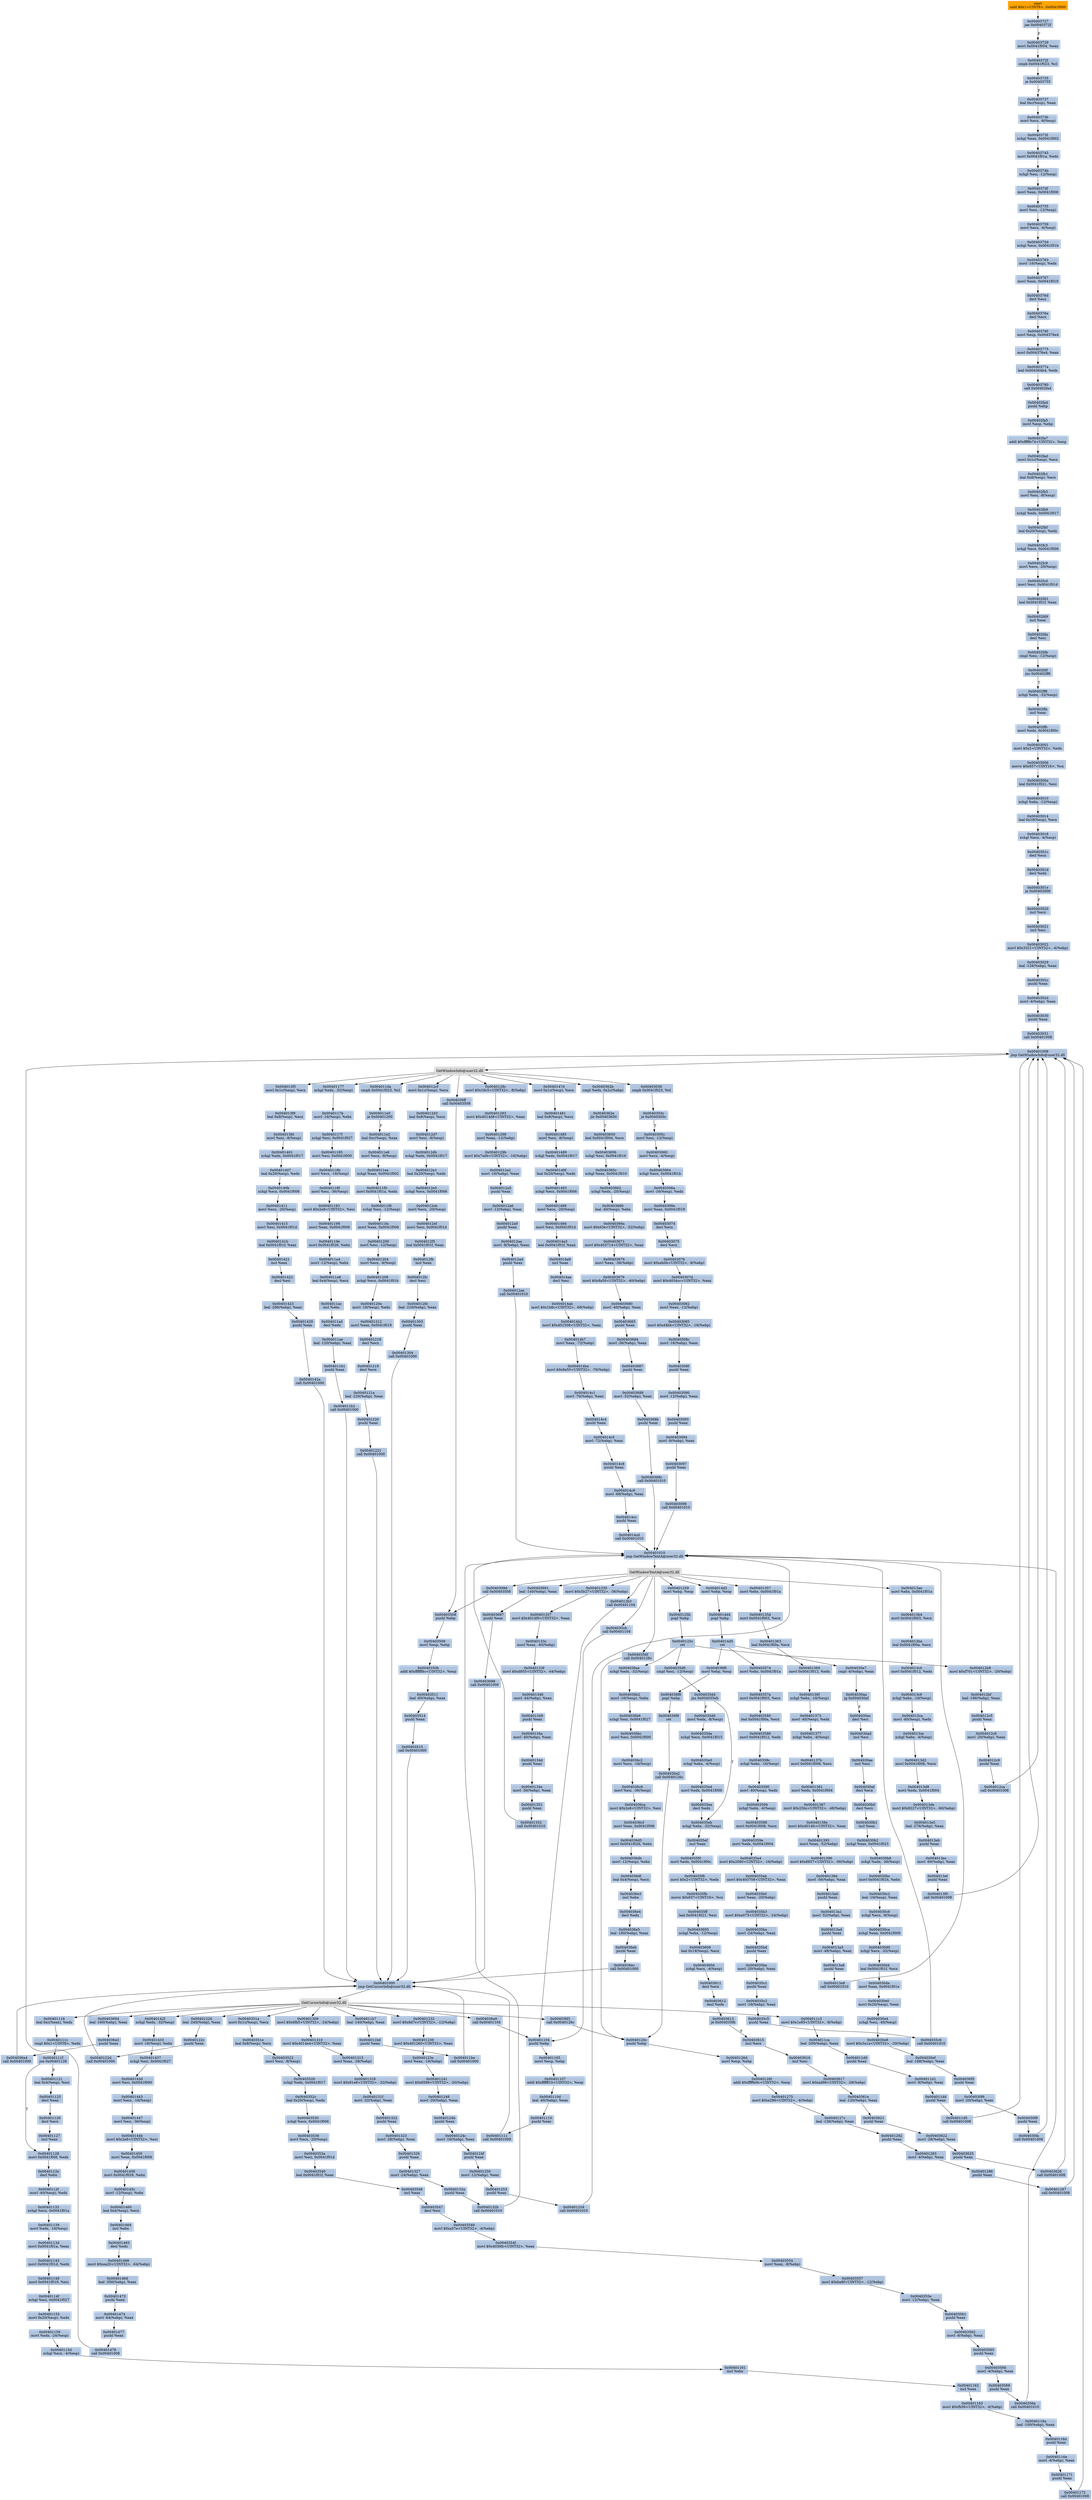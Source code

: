 digraph G {
node[shape=rectangle,style=filled,fillcolor=lightsteelblue,color=lightsteelblue]
bgcolor="transparent"
a0x00403720subl_0x1UINT8_0x0041f000[label="start\nsubl $0x1<UINT8>, 0x0041f000",color="lightgrey",fillcolor="orange"];
a0x00403727jae_0x0040372f[label="0x00403727\njae 0x0040372f"];
a0x00403729movl_0x0041f004_eax[label="0x00403729\nmovl 0x0041f004, %eax"];
a0x0040372fcmpb_0x0041f023_cl[label="0x0040372f\ncmpb 0x0041f023, %cl"];
a0x00403735je_0x00403755[label="0x00403735\nje 0x00403755"];
a0x00403737leal_0xcesp__eax[label="0x00403737\nleal 0xc(%esp), %eax"];
a0x0040373bmovl_ecx__8esp_[label="0x0040373b\nmovl %ecx, -8(%esp)"];
a0x0040373fxchgl_eax_0x0041f002[label="0x0040373f\nxchgl %eax, 0x0041f002"];
a0x00403745movl_0x0041f01a_edx[label="0x00403745\nmovl 0x0041f01a, %edx"];
a0x0040374bxchgl_esi__12esp_[label="0x0040374b\nxchgl %esi, -12(%esp)"];
a0x0040374fmovl_eax_0x0041f008[label="0x0040374f\nmovl %eax, 0x0041f008"];
a0x00403755movl_esi__12esp_[label="0x00403755\nmovl %esi, -12(%esp)"];
a0x00403759movl_ecx__4esp_[label="0x00403759\nmovl %ecx, -4(%esp)"];
a0x0040375dxchgl_ecx_0x0041f01b[label="0x0040375d\nxchgl %ecx, 0x0041f01b"];
a0x00403763movl__16esp__edx[label="0x00403763\nmovl -16(%esp), %edx"];
a0x00403767movl_eax_0x0041f019[label="0x00403767\nmovl %eax, 0x0041f019"];
a0x0040376ddecl_ecx[label="0x0040376d\ndecl %ecx"];
a0x0040376edecl_ecx[label="0x0040376e\ndecl %ecx"];
a0x0040376fmovl_esp_0x004376e4[label="0x0040376f\nmovl %esp, 0x004376e4"];
a0x00403775movl_0x004376e4_eax[label="0x00403775\nmovl 0x004376e4, %eax"];
a0x0040377aleal_0x004364b4_edx[label="0x0040377a\nleal 0x004364b4, %edx"];
a0x00403780call_0x00402fa4[label="0x00403780\ncall 0x00402fa4"];
a0x00402fa4pushl_ebp[label="0x00402fa4\npushl %ebp"];
a0x00402fa5movl_esp_ebp[label="0x00402fa5\nmovl %esp, %ebp"];
a0x00402fa7addl_0xfffffe74UINT32_esp[label="0x00402fa7\naddl $0xfffffe74<UINT32>, %esp"];
a0x00402fadmovl_0x1cesp__ecx[label="0x00402fad\nmovl 0x1c(%esp), %ecx"];
a0x00402fb1leal_0x8esp__ecx[label="0x00402fb1\nleal 0x8(%esp), %ecx"];
a0x00402fb5movl_esi__8esp_[label="0x00402fb5\nmovl %esi, -8(%esp)"];
a0x00402fb9xchgl_edx_0x0041f017[label="0x00402fb9\nxchgl %edx, 0x0041f017"];
a0x00402fbfleal_0x20esp__edx[label="0x00402fbf\nleal 0x20(%esp), %edx"];
a0x00402fc3xchgl_ecx_0x0041f006[label="0x00402fc3\nxchgl %ecx, 0x0041f006"];
a0x00402fc9movl_ecx__20esp_[label="0x00402fc9\nmovl %ecx, -20(%esp)"];
a0x00402fcdmovl_esi_0x0041f01d[label="0x00402fcd\nmovl %esi, 0x0041f01d"];
a0x00402fd3leal_0x0041f01f_eax[label="0x00402fd3\nleal 0x0041f01f, %eax"];
a0x00402fd9incl_eax[label="0x00402fd9\nincl %eax"];
a0x00402fdadecl_esi[label="0x00402fda\ndecl %esi"];
a0x00402fdbcmpl_esi__12esp_[label="0x00402fdb\ncmpl %esi, -12(%esp)"];
a0x00402fdfjns_0x00402ff6[label="0x00402fdf\njns 0x00402ff6"];
a0x00402ff6xchgl_ebx__32esp_[label="0x00402ff6\nxchgl %ebx, -32(%esp)"];
a0x00402ffaincl_eax[label="0x00402ffa\nincl %eax"];
a0x00402ffbmovl_edx_0x0041f00c[label="0x00402ffb\nmovl %edx, 0x0041f00c"];
a0x00403001movl_0x2UINT32_edx[label="0x00403001\nmovl $0x2<UINT32>, %edx"];
a0x00403006movw_0x657UINT16_cx[label="0x00403006\nmovw $0x657<UINT16>, %cx"];
a0x0040300aleal_0x0041f021_esi[label="0x0040300a\nleal 0x0041f021, %esi"];
a0x00403010xchgl_ebx__12esp_[label="0x00403010\nxchgl %ebx, -12(%esp)"];
a0x00403014leal_0x18esp__ecx[label="0x00403014\nleal 0x18(%esp), %ecx"];
a0x00403018xchgl_ecx__4esp_[label="0x00403018\nxchgl %ecx, -4(%esp)"];
a0x0040301cdecl_ecx[label="0x0040301c\ndecl %ecx"];
a0x0040301ddecl_edx[label="0x0040301d\ndecl %edx"];
a0x0040301eje_0x00403006[label="0x0040301e\nje 0x00403006"];
a0x00403020incl_ecx[label="0x00403020\nincl %ecx"];
a0x00403021incl_esi[label="0x00403021\nincl %esi"];
a0x00403022movl_0x3321UINT32__4ebp_[label="0x00403022\nmovl $0x3321<UINT32>, -4(%ebp)"];
a0x00403029leal__128ebp__eax[label="0x00403029\nleal -128(%ebp), %eax"];
a0x0040302cpushl_eax[label="0x0040302c\npushl %eax"];
a0x0040302dmovl__4ebp__eax[label="0x0040302d\nmovl -4(%ebp), %eax"];
a0x00403030pushl_eax[label="0x00403030\npushl %eax"];
a0x00403031call_0x00401008[label="0x00403031\ncall 0x00401008"];
a0x00401008jmp_GetWindowInfo_user32_dll[label="0x00401008\njmp GetWindowInfo@user32.dll"];
GetWindowInfo_user32_dll[label="GetWindowInfo@user32.dll",color="lightgrey",fillcolor="lightgrey"];
a0x00403036cmpb_0x0041f023_cl[label="0x00403036\ncmpb 0x0041f023, %cl"];
a0x0040303cje_0x0040305c[label="0x0040303c\nje 0x0040305c"];
a0x0040305cmovl_esi__12esp_[label="0x0040305c\nmovl %esi, -12(%esp)"];
a0x00403060movl_ecx__4esp_[label="0x00403060\nmovl %ecx, -4(%esp)"];
a0x00403064xchgl_ecx_0x0041f01b[label="0x00403064\nxchgl %ecx, 0x0041f01b"];
a0x0040306amovl__16esp__edx[label="0x0040306a\nmovl -16(%esp), %edx"];
a0x0040306emovl_eax_0x0041f019[label="0x0040306e\nmovl %eax, 0x0041f019"];
a0x00403074decl_ecx[label="0x00403074\ndecl %ecx"];
a0x00403075decl_ecx[label="0x00403075\ndecl %ecx"];
a0x00403076movl_0xeb0bUINT32__8ebp_[label="0x00403076\nmovl $0xeb0b<UINT32>, -8(%ebp)"];
a0x0040307dmovl_0x4034ccUINT32_eax[label="0x0040307d\nmovl $0x4034cc<UINT32>, %eax"];
a0x00403082movl_eax__12ebp_[label="0x00403082\nmovl %eax, -12(%ebp)"];
a0x00403085movl_0xd4bbUINT32__16ebp_[label="0x00403085\nmovl $0xd4bb<UINT32>, -16(%ebp)"];
a0x0040308cmovl__16ebp__eax[label="0x0040308c\nmovl -16(%ebp), %eax"];
a0x0040308fpushl_eax[label="0x0040308f\npushl %eax"];
a0x00403090movl__12ebp__eax[label="0x00403090\nmovl -12(%ebp), %eax"];
a0x00403093pushl_eax[label="0x00403093\npushl %eax"];
a0x00403094movl__8ebp__eax[label="0x00403094\nmovl -8(%ebp), %eax"];
a0x00403097pushl_eax[label="0x00403097\npushl %eax"];
a0x00403098call_0x00401010[label="0x00403098\ncall 0x00401010"];
a0x00401010jmp_GetWindowTextA_user32_dll[label="0x00401010\njmp GetWindowTextA@user32.dll"];
GetWindowTextA_user32_dll[label="GetWindowTextA@user32.dll",color="lightgrey",fillcolor="lightgrey"];
a0x0040309dcall_0x00403508[label="0x0040309d\ncall 0x00403508"];
a0x00403508pushl_ebp[label="0x00403508\npushl %ebp"];
a0x00403509movl_esp_ebp[label="0x00403509\nmovl %esp, %ebp"];
a0x0040350baddl_0xffffff4cUINT32_esp[label="0x0040350b\naddl $0xffffff4c<UINT32>, %esp"];
a0x00403511leal__60ebp__eax[label="0x00403511\nleal -60(%ebp), %eax"];
a0x00403514pushl_eax[label="0x00403514\npushl %eax"];
a0x00403515call_0x00401000[label="0x00403515\ncall 0x00401000"];
a0x00401000jmp_GetCursorInfo_user32_dll[label="0x00401000\njmp GetCursorInfo@user32.dll"];
GetCursorInfo_user32_dll[label="GetCursorInfo@user32.dll",color="lightgrey",fillcolor="lightgrey"];
a0x0040351amovl_0x1cesp__ecx[label="0x0040351a\nmovl 0x1c(%esp), %ecx"];
a0x0040351eleal_0x8esp__ecx[label="0x0040351e\nleal 0x8(%esp), %ecx"];
a0x00403522movl_esi__8esp_[label="0x00403522\nmovl %esi, -8(%esp)"];
a0x00403526xchgl_edx_0x0041f017[label="0x00403526\nxchgl %edx, 0x0041f017"];
a0x0040352cleal_0x20esp__edx[label="0x0040352c\nleal 0x20(%esp), %edx"];
a0x00403530xchgl_ecx_0x0041f006[label="0x00403530\nxchgl %ecx, 0x0041f006"];
a0x00403536movl_ecx__20esp_[label="0x00403536\nmovl %ecx, -20(%esp)"];
a0x0040353amovl_esi_0x0041f01d[label="0x0040353a\nmovl %esi, 0x0041f01d"];
a0x00403540leal_0x0041f01f_eax[label="0x00403540\nleal 0x0041f01f, %eax"];
a0x00403546incl_eax[label="0x00403546\nincl %eax"];
a0x00403547decl_esi[label="0x00403547\ndecl %esi"];
a0x00403548movl_0xa57eUINT32__4ebp_[label="0x00403548\nmovl $0xa57e<UINT32>, -4(%ebp)"];
a0x0040354fmovl_0x4036fcUINT32_eax[label="0x0040354f\nmovl $0x4036fc<UINT32>, %eax"];
a0x00403554movl_eax__8ebp_[label="0x00403554\nmovl %eax, -8(%ebp)"];
a0x00403557movl_0xba8fUINT32__12ebp_[label="0x00403557\nmovl $0xba8f<UINT32>, -12(%ebp)"];
a0x0040355emovl__12ebp__eax[label="0x0040355e\nmovl -12(%ebp), %eax"];
a0x00403561pushl_eax[label="0x00403561\npushl %eax"];
a0x00403562movl__8ebp__eax[label="0x00403562\nmovl -8(%ebp), %eax"];
a0x00403565pushl_eax[label="0x00403565\npushl %eax"];
a0x00403566movl__4ebp__eax[label="0x00403566\nmovl -4(%ebp), %eax"];
a0x00403569pushl_eax[label="0x00403569\npushl %eax"];
a0x0040356acall_0x00401010[label="0x0040356a\ncall 0x00401010"];
a0x0040356fcall_0x0040126c[label="0x0040356f\ncall 0x0040126c"];
a0x0040126cpushl_ebp[label="0x0040126c\npushl %ebp"];
a0x0040126dmovl_esp_ebp[label="0x0040126d\nmovl %esp, %ebp"];
a0x0040126faddl_0xfffffe9cUINT32_esp[label="0x0040126f\naddl $0xfffffe9c<UINT32>, %esp"];
a0x00401275movl_0xe286UINT32__4ebp_[label="0x00401275\nmovl $0xe286<UINT32>, -4(%ebp)"];
a0x0040127cleal__136ebp__eax[label="0x0040127c\nleal -136(%ebp), %eax"];
a0x00401282pushl_eax[label="0x00401282\npushl %eax"];
a0x00401283movl__4ebp__eax[label="0x00401283\nmovl -4(%ebp), %eax"];
a0x00401286pushl_eax[label="0x00401286\npushl %eax"];
a0x00401287call_0x00401008[label="0x00401287\ncall 0x00401008"];
a0x0040128cmovl_0x16c5UINT32__8ebp_[label="0x0040128c\nmovl $0x16c5<UINT32>, -8(%ebp)"];
a0x00401293movl_0x4014d8UINT32_eax[label="0x00401293\nmovl $0x4014d8<UINT32>, %eax"];
a0x00401298movl_eax__12ebp_[label="0x00401298\nmovl %eax, -12(%ebp)"];
a0x0040129bmovl_0x7a0bUINT32__16ebp_[label="0x0040129b\nmovl $0x7a0b<UINT32>, -16(%ebp)"];
a0x004012a2movl__16ebp__eax[label="0x004012a2\nmovl -16(%ebp), %eax"];
a0x004012a5pushl_eax[label="0x004012a5\npushl %eax"];
a0x004012a6movl__12ebp__eax[label="0x004012a6\nmovl -12(%ebp), %eax"];
a0x004012a9pushl_eax[label="0x004012a9\npushl %eax"];
a0x004012aamovl__8ebp__eax[label="0x004012aa\nmovl -8(%ebp), %eax"];
a0x004012adpushl_eax[label="0x004012ad\npushl %eax"];
a0x004012aecall_0x00401010[label="0x004012ae\ncall 0x00401010"];
a0x004012b3call_0x00401104[label="0x004012b3\ncall 0x00401104"];
a0x00401104pushl_ebp[label="0x00401104\npushl %ebp"];
a0x00401105movl_esp_ebp[label="0x00401105\nmovl %esp, %ebp"];
a0x00401107addl_0xffffff10UINT32_esp[label="0x00401107\naddl $0xffffff10<UINT32>, %esp"];
a0x0040110dleal__40ebp__eax[label="0x0040110d\nleal -40(%ebp), %eax"];
a0x00401110pushl_eax[label="0x00401110\npushl %eax"];
a0x00401111call_0x00401000[label="0x00401111\ncall 0x00401000"];
a0x00401116leal_0xceax__edx[label="0x00401116\nleal 0xc(%eax), %edx"];
a0x0040111ccmpl_0x1UINT8_edx[label="0x0040111c\ncmpl $0x1<UINT8>, %edx"];
a0x0040111fjne_0x00401128[label="0x0040111f\njne 0x00401128"];
a0x00401121leal_0x4esp__esi[label="0x00401121\nleal 0x4(%esp), %esi"];
a0x00401128movl_0x0041f00f_edx[label="0x00401128\nmovl 0x0041f00f, %edx"];
a0x0040112edecl_ebx[label="0x0040112e\ndecl %ebx"];
a0x0040112fmovl__40esp__edx[label="0x0040112f\nmovl -40(%esp), %edx"];
a0x00401133xchgl_ecx_0x0041f01a[label="0x00401133\nxchgl %ecx, 0x0041f01a"];
a0x00401139movl_edx__16esp_[label="0x00401139\nmovl %edx, -16(%esp)"];
a0x0040113dmovl_0x0041f01a_eax[label="0x0040113d\nmovl 0x0041f01a, %eax"];
a0x00401143movl_0x0041f01d_edx[label="0x00401143\nmovl 0x0041f01d, %edx"];
a0x00401149movl_0x0041f019_esi[label="0x00401149\nmovl 0x0041f019, %esi"];
a0x0040114fxchgl_esi_0x0041f027[label="0x0040114f\nxchgl %esi, 0x0041f027"];
a0x00401155movl_0x20esp__edx[label="0x00401155\nmovl 0x20(%esp), %edx"];
a0x00401159movl_edx__24esp_[label="0x00401159\nmovl %edx, -24(%esp)"];
a0x0040115dxchgl_ecx__4esp_[label="0x0040115d\nxchgl %ecx, -4(%esp)"];
a0x00401161incl_ebx[label="0x00401161\nincl %ebx"];
a0x00401162incl_eax[label="0x00401162\nincl %eax"];
a0x00401163movl_0xfb56UINT32__4ebp_[label="0x00401163\nmovl $0xfb56<UINT32>, -4(%ebp)"];
a0x0040116aleal__100ebp__eax[label="0x0040116a\nleal -100(%ebp), %eax"];
a0x0040116dpushl_eax[label="0x0040116d\npushl %eax"];
a0x0040116emovl__4ebp__eax[label="0x0040116e\nmovl -4(%ebp), %eax"];
a0x00401171pushl_eax[label="0x00401171\npushl %eax"];
a0x00401172call_0x00401008[label="0x00401172\ncall 0x00401008"];
a0x00401177xchgl_edx__32esp_[label="0x00401177\nxchgl %edx, -32(%esp)"];
a0x0040117bmovl__16esp__ebx[label="0x0040117b\nmovl -16(%esp), %ebx"];
a0x0040117fxchgl_esi_0x0041f027[label="0x0040117f\nxchgl %esi, 0x0041f027"];
a0x00401185movl_esi_0x0041f000[label="0x00401185\nmovl %esi, 0x0041f000"];
a0x0040118bmovl_ecx__16esp_[label="0x0040118b\nmovl %ecx, -16(%esp)"];
a0x0040118fmovl_esi__36esp_[label="0x0040118f\nmovl %esi, -36(%esp)"];
a0x00401193movl_0x2e8UINT32_esi[label="0x00401193\nmovl $0x2e8<UINT32>, %esi"];
a0x00401198movl_eax_0x0041f006[label="0x00401198\nmovl %eax, 0x0041f006"];
a0x0040119emovl_0x0041f026_ebx[label="0x0040119e\nmovl 0x0041f026, %ebx"];
a0x004011a4movl__12esp__ebx[label="0x004011a4\nmovl -12(%esp), %ebx"];
a0x004011a8leal_0x4esp__ecx[label="0x004011a8\nleal 0x4(%esp), %ecx"];
a0x004011acincl_ebx[label="0x004011ac\nincl %ebx"];
a0x004011addecl_edx[label="0x004011ad\ndecl %edx"];
a0x004011aeleal__120ebp__eax[label="0x004011ae\nleal -120(%ebp), %eax"];
a0x004011b1pushl_eax[label="0x004011b1\npushl %eax"];
a0x004011b2call_0x00401000[label="0x004011b2\ncall 0x00401000"];
a0x004011b7leal__140ebp__eax[label="0x004011b7\nleal -140(%ebp), %eax"];
a0x004011bdpushl_eax[label="0x004011bd\npushl %eax"];
a0x004011becall_0x00401000[label="0x004011be\ncall 0x00401000"];
a0x004011c3movl_0x1e95UINT32__8ebp_[label="0x004011c3\nmovl $0x1e95<UINT32>, -8(%ebp)"];
a0x004011caleal__200ebp__eax[label="0x004011ca\nleal -200(%ebp), %eax"];
a0x004011d0pushl_eax[label="0x004011d0\npushl %eax"];
a0x004011d1movl__8ebp__eax[label="0x004011d1\nmovl -8(%ebp), %eax"];
a0x004011d4pushl_eax[label="0x004011d4\npushl %eax"];
a0x004011d5call_0x00401008[label="0x004011d5\ncall 0x00401008"];
a0x004011dacmpb_0x0041f023_cl[label="0x004011da\ncmpb 0x0041f023, %cl"];
a0x004011e0je_0x00401200[label="0x004011e0\nje 0x00401200"];
a0x004011e2leal_0xcesp__eax[label="0x004011e2\nleal 0xc(%esp), %eax"];
a0x004011e6movl_ecx__8esp_[label="0x004011e6\nmovl %ecx, -8(%esp)"];
a0x004011eaxchgl_eax_0x0041f002[label="0x004011ea\nxchgl %eax, 0x0041f002"];
a0x004011f0movl_0x0041f01a_edx[label="0x004011f0\nmovl 0x0041f01a, %edx"];
a0x004011f6xchgl_esi__12esp_[label="0x004011f6\nxchgl %esi, -12(%esp)"];
a0x004011famovl_eax_0x0041f008[label="0x004011fa\nmovl %eax, 0x0041f008"];
a0x00401200movl_esi__12esp_[label="0x00401200\nmovl %esi, -12(%esp)"];
a0x00401204movl_ecx__4esp_[label="0x00401204\nmovl %ecx, -4(%esp)"];
a0x00401208xchgl_ecx_0x0041f01b[label="0x00401208\nxchgl %ecx, 0x0041f01b"];
a0x0040120emovl__16esp__edx[label="0x0040120e\nmovl -16(%esp), %edx"];
a0x00401212movl_eax_0x0041f019[label="0x00401212\nmovl %eax, 0x0041f019"];
a0x00401218decl_ecx[label="0x00401218\ndecl %ecx"];
a0x00401219decl_ecx[label="0x00401219\ndecl %ecx"];
a0x0040121aleal__220ebp__eax[label="0x0040121a\nleal -220(%ebp), %eax"];
a0x00401220pushl_eax[label="0x00401220\npushl %eax"];
a0x00401221call_0x00401000[label="0x00401221\ncall 0x00401000"];
a0x00401226leal__240ebp__eax[label="0x00401226\nleal -240(%ebp), %eax"];
a0x0040122cpushl_eax[label="0x0040122c\npushl %eax"];
a0x0040122dcall_0x00401000[label="0x0040122d\ncall 0x00401000"];
a0x00401232movl_0x8d7cUINT32__12ebp_[label="0x00401232\nmovl $0x8d7c<UINT32>, -12(%ebp)"];
a0x00401239movl_0x401260UINT32_eax[label="0x00401239\nmovl $0x401260<UINT32>, %eax"];
a0x0040123emovl_eax__16ebp_[label="0x0040123e\nmovl %eax, -16(%ebp)"];
a0x00401241movl_0x8589UINT32__20ebp_[label="0x00401241\nmovl $0x8589<UINT32>, -20(%ebp)"];
a0x00401248movl__20ebp__eax[label="0x00401248\nmovl -20(%ebp), %eax"];
a0x0040124bpushl_eax[label="0x0040124b\npushl %eax"];
a0x0040124cmovl__16ebp__eax[label="0x0040124c\nmovl -16(%ebp), %eax"];
a0x0040124fpushl_eax[label="0x0040124f\npushl %eax"];
a0x00401250movl__12ebp__eax[label="0x00401250\nmovl -12(%ebp), %eax"];
a0x00401253pushl_eax[label="0x00401253\npushl %eax"];
a0x00401254call_0x00401010[label="0x00401254\ncall 0x00401010"];
a0x00401259movl_ebp_esp[label="0x00401259\nmovl %ebp, %esp"];
a0x0040125bpopl_ebp[label="0x0040125b\npopl %ebp"];
a0x0040125cret[label="0x0040125c\nret"];
a0x004012b8movl_0xf701UINT32__20ebp_[label="0x004012b8\nmovl $0xf701<UINT32>, -20(%ebp)"];
a0x004012bfleal__196ebp__eax[label="0x004012bf\nleal -196(%ebp), %eax"];
a0x004012c5pushl_eax[label="0x004012c5\npushl %eax"];
a0x004012c6movl__20ebp__eax[label="0x004012c6\nmovl -20(%ebp), %eax"];
a0x004012c9pushl_eax[label="0x004012c9\npushl %eax"];
a0x004012cacall_0x00401008[label="0x004012ca\ncall 0x00401008"];
a0x004012cfmovl_0x1cesp__ecx[label="0x004012cf\nmovl 0x1c(%esp), %ecx"];
a0x004012d3leal_0x8esp__ecx[label="0x004012d3\nleal 0x8(%esp), %ecx"];
a0x004012d7movl_esi__8esp_[label="0x004012d7\nmovl %esi, -8(%esp)"];
a0x004012dbxchgl_edx_0x0041f017[label="0x004012db\nxchgl %edx, 0x0041f017"];
a0x004012e1leal_0x20esp__edx[label="0x004012e1\nleal 0x20(%esp), %edx"];
a0x004012e5xchgl_ecx_0x0041f006[label="0x004012e5\nxchgl %ecx, 0x0041f006"];
a0x004012ebmovl_ecx__20esp_[label="0x004012eb\nmovl %ecx, -20(%esp)"];
a0x004012efmovl_esi_0x0041f01d[label="0x004012ef\nmovl %esi, 0x0041f01d"];
a0x004012f5leal_0x0041f01f_eax[label="0x004012f5\nleal 0x0041f01f, %eax"];
a0x004012fbincl_eax[label="0x004012fb\nincl %eax"];
a0x004012fcdecl_esi[label="0x004012fc\ndecl %esi"];
a0x004012fdleal__216ebp__eax[label="0x004012fd\nleal -216(%ebp), %eax"];
a0x00401303pushl_eax[label="0x00401303\npushl %eax"];
a0x00401304call_0x00401000[label="0x00401304\ncall 0x00401000"];
a0x00401309movl_0x6fb5UINT32__24ebp_[label="0x00401309\nmovl $0x6fb5<UINT32>, -24(%ebp)"];
a0x00401310movl_0x4014e4UINT32_eax[label="0x00401310\nmovl $0x4014e4<UINT32>, %eax"];
a0x00401315movl_eax__28ebp_[label="0x00401315\nmovl %eax, -28(%ebp)"];
a0x00401318movl_0x81e8UINT32__32ebp_[label="0x00401318\nmovl $0x81e8<UINT32>, -32(%ebp)"];
a0x0040131fmovl__32ebp__eax[label="0x0040131f\nmovl -32(%ebp), %eax"];
a0x00401322pushl_eax[label="0x00401322\npushl %eax"];
a0x00401323movl__28ebp__eax[label="0x00401323\nmovl -28(%ebp), %eax"];
a0x00401326pushl_eax[label="0x00401326\npushl %eax"];
a0x00401327movl__24ebp__eax[label="0x00401327\nmovl -24(%ebp), %eax"];
a0x0040132apushl_eax[label="0x0040132a\npushl %eax"];
a0x0040132bcall_0x00401010[label="0x0040132b\ncall 0x00401010"];
a0x00401330movl_0x5b27UINT32__36ebp_[label="0x00401330\nmovl $0x5b27<UINT32>, -36(%ebp)"];
a0x00401337movl_0x4014f0UINT32_eax[label="0x00401337\nmovl $0x4014f0<UINT32>, %eax"];
a0x0040133cmovl_eax__40ebp_[label="0x0040133c\nmovl %eax, -40(%ebp)"];
a0x0040133fmovl_0xd855UINT32__44ebp_[label="0x0040133f\nmovl $0xd855<UINT32>, -44(%ebp)"];
a0x00401346movl__44ebp__eax[label="0x00401346\nmovl -44(%ebp), %eax"];
a0x00401349pushl_eax[label="0x00401349\npushl %eax"];
a0x0040134amovl__40ebp__eax[label="0x0040134a\nmovl -40(%ebp), %eax"];
a0x0040134dpushl_eax[label="0x0040134d\npushl %eax"];
a0x0040134emovl__36ebp__eax[label="0x0040134e\nmovl -36(%ebp), %eax"];
a0x00401351pushl_eax[label="0x00401351\npushl %eax"];
a0x00401352call_0x00401010[label="0x00401352\ncall 0x00401010"];
a0x00401357movl_ebx_0x0041f01a[label="0x00401357\nmovl %ebx, 0x0041f01a"];
a0x0040135dmovl_0x0041f003_ecx[label="0x0040135d\nmovl 0x0041f003, %ecx"];
a0x00401363leal_0x0041f00a_ecx[label="0x00401363\nleal 0x0041f00a, %ecx"];
a0x00401369movl_0x0041f012_edx[label="0x00401369\nmovl 0x0041f012, %edx"];
a0x0040136fxchgl_ebx__16esp_[label="0x0040136f\nxchgl %ebx, -16(%esp)"];
a0x00401373movl__40esp__edx[label="0x00401373\nmovl -40(%esp), %edx"];
a0x00401377xchgl_ebx__4esp_[label="0x00401377\nxchgl %ebx, -4(%esp)"];
a0x0040137bmovl_0x0041f008_ecx[label="0x0040137b\nmovl 0x0041f008, %ecx"];
a0x00401381movl_edx_0x0041f004[label="0x00401381\nmovl %edx, 0x0041f004"];
a0x00401387movl_0x25bcUINT32__48ebp_[label="0x00401387\nmovl $0x25bc<UINT32>, -48(%ebp)"];
a0x0040138emovl_0x4014fcUINT32_eax[label="0x0040138e\nmovl $0x4014fc<UINT32>, %eax"];
a0x00401393movl_eax__52ebp_[label="0x00401393\nmovl %eax, -52(%ebp)"];
a0x00401396movl_0x8857UINT32__56ebp_[label="0x00401396\nmovl $0x8857<UINT32>, -56(%ebp)"];
a0x0040139dmovl__56ebp__eax[label="0x0040139d\nmovl -56(%ebp), %eax"];
a0x004013a0pushl_eax[label="0x004013a0\npushl %eax"];
a0x004013a1movl__52ebp__eax[label="0x004013a1\nmovl -52(%ebp), %eax"];
a0x004013a4pushl_eax[label="0x004013a4\npushl %eax"];
a0x004013a5movl__48ebp__eax[label="0x004013a5\nmovl -48(%ebp), %eax"];
a0x004013a8pushl_eax[label="0x004013a8\npushl %eax"];
a0x004013a9call_0x00401010[label="0x004013a9\ncall 0x00401010"];
a0x004013aemovl_ebx_0x0041f01a[label="0x004013ae\nmovl %ebx, 0x0041f01a"];
a0x004013b4movl_0x0041f003_ecx[label="0x004013b4\nmovl 0x0041f003, %ecx"];
a0x004013baleal_0x0041f00a_ecx[label="0x004013ba\nleal 0x0041f00a, %ecx"];
a0x004013c0movl_0x0041f012_edx[label="0x004013c0\nmovl 0x0041f012, %edx"];
a0x004013c6xchgl_ebx__16esp_[label="0x004013c6\nxchgl %ebx, -16(%esp)"];
a0x004013camovl__40esp__edx[label="0x004013ca\nmovl -40(%esp), %edx"];
a0x004013cexchgl_ebx__4esp_[label="0x004013ce\nxchgl %ebx, -4(%esp)"];
a0x004013d2movl_0x0041f008_ecx[label="0x004013d2\nmovl 0x0041f008, %ecx"];
a0x004013d8movl_edx_0x0041f004[label="0x004013d8\nmovl %edx, 0x0041f004"];
a0x004013demovl_0x9227UINT32__60ebp_[label="0x004013de\nmovl $0x9227<UINT32>, -60(%ebp)"];
a0x004013e5leal__276ebp__eax[label="0x004013e5\nleal -276(%ebp), %eax"];
a0x004013ebpushl_eax[label="0x004013eb\npushl %eax"];
a0x004013ecmovl__60ebp__eax[label="0x004013ec\nmovl -60(%ebp), %eax"];
a0x004013efpushl_eax[label="0x004013ef\npushl %eax"];
a0x004013f0call_0x00401008[label="0x004013f0\ncall 0x00401008"];
a0x004013f5movl_0x1cesp__ecx[label="0x004013f5\nmovl 0x1c(%esp), %ecx"];
a0x004013f9leal_0x8esp__ecx[label="0x004013f9\nleal 0x8(%esp), %ecx"];
a0x004013fdmovl_esi__8esp_[label="0x004013fd\nmovl %esi, -8(%esp)"];
a0x00401401xchgl_edx_0x0041f017[label="0x00401401\nxchgl %edx, 0x0041f017"];
a0x00401407leal_0x20esp__edx[label="0x00401407\nleal 0x20(%esp), %edx"];
a0x0040140bxchgl_ecx_0x0041f006[label="0x0040140b\nxchgl %ecx, 0x0041f006"];
a0x00401411movl_ecx__20esp_[label="0x00401411\nmovl %ecx, -20(%esp)"];
a0x00401415movl_esi_0x0041f01d[label="0x00401415\nmovl %esi, 0x0041f01d"];
a0x0040141bleal_0x0041f01f_eax[label="0x0040141b\nleal 0x0041f01f, %eax"];
a0x00401421incl_eax[label="0x00401421\nincl %eax"];
a0x00401422decl_esi[label="0x00401422\ndecl %esi"];
a0x00401423leal__296ebp__eax[label="0x00401423\nleal -296(%ebp), %eax"];
a0x00401429pushl_eax[label="0x00401429\npushl %eax"];
a0x0040142acall_0x00401000[label="0x0040142a\ncall 0x00401000"];
a0x0040142fxchgl_edx__32esp_[label="0x0040142f\nxchgl %edx, -32(%esp)"];
a0x00401433movl__16esp__ebx[label="0x00401433\nmovl -16(%esp), %ebx"];
a0x00401437xchgl_esi_0x0041f027[label="0x00401437\nxchgl %esi, 0x0041f027"];
a0x0040143dmovl_esi_0x0041f000[label="0x0040143d\nmovl %esi, 0x0041f000"];
a0x00401443movl_ecx__16esp_[label="0x00401443\nmovl %ecx, -16(%esp)"];
a0x00401447movl_esi__36esp_[label="0x00401447\nmovl %esi, -36(%esp)"];
a0x0040144bmovl_0x2e8UINT32_esi[label="0x0040144b\nmovl $0x2e8<UINT32>, %esi"];
a0x00401450movl_eax_0x0041f006[label="0x00401450\nmovl %eax, 0x0041f006"];
a0x00401456movl_0x0041f026_ebx[label="0x00401456\nmovl 0x0041f026, %ebx"];
a0x0040145cmovl__12esp__ebx[label="0x0040145c\nmovl -12(%esp), %ebx"];
a0x00401460leal_0x4esp__ecx[label="0x00401460\nleal 0x4(%esp), %ecx"];
a0x00401464incl_ebx[label="0x00401464\nincl %ebx"];
a0x00401465decl_edx[label="0x00401465\ndecl %edx"];
a0x00401466movl_0xea20UINT32__64ebp_[label="0x00401466\nmovl $0xea20<UINT32>, -64(%ebp)"];
a0x0040146dleal__356ebp__eax[label="0x0040146d\nleal -356(%ebp), %eax"];
a0x00401473pushl_eax[label="0x00401473\npushl %eax"];
a0x00401474movl__64ebp__eax[label="0x00401474\nmovl -64(%ebp), %eax"];
a0x00401477pushl_eax[label="0x00401477\npushl %eax"];
a0x00401478call_0x00401008[label="0x00401478\ncall 0x00401008"];
a0x0040147dmovl_0x1cesp__ecx[label="0x0040147d\nmovl 0x1c(%esp), %ecx"];
a0x00401481leal_0x8esp__ecx[label="0x00401481\nleal 0x8(%esp), %ecx"];
a0x00401485movl_esi__8esp_[label="0x00401485\nmovl %esi, -8(%esp)"];
a0x00401489xchgl_edx_0x0041f017[label="0x00401489\nxchgl %edx, 0x0041f017"];
a0x0040148fleal_0x20esp__edx[label="0x0040148f\nleal 0x20(%esp), %edx"];
a0x00401493xchgl_ecx_0x0041f006[label="0x00401493\nxchgl %ecx, 0x0041f006"];
a0x00401499movl_ecx__20esp_[label="0x00401499\nmovl %ecx, -20(%esp)"];
a0x0040149dmovl_esi_0x0041f01d[label="0x0040149d\nmovl %esi, 0x0041f01d"];
a0x004014a3leal_0x0041f01f_eax[label="0x004014a3\nleal 0x0041f01f, %eax"];
a0x004014a9incl_eax[label="0x004014a9\nincl %eax"];
a0x004014aadecl_esi[label="0x004014aa\ndecl %esi"];
a0x004014abmovl_0x1b8cUINT32__68ebp_[label="0x004014ab\nmovl $0x1b8c<UINT32>, -68(%ebp)"];
a0x004014b2movl_0x401508UINT32_eax[label="0x004014b2\nmovl $0x401508<UINT32>, %eax"];
a0x004014b7movl_eax__72ebp_[label="0x004014b7\nmovl %eax, -72(%ebp)"];
a0x004014bamovl_0x9a55UINT32__76ebp_[label="0x004014ba\nmovl $0x9a55<UINT32>, -76(%ebp)"];
a0x004014c1movl__76ebp__eax[label="0x004014c1\nmovl -76(%ebp), %eax"];
a0x004014c4pushl_eax[label="0x004014c4\npushl %eax"];
a0x004014c5movl__72ebp__eax[label="0x004014c5\nmovl -72(%ebp), %eax"];
a0x004014c8pushl_eax[label="0x004014c8\npushl %eax"];
a0x004014c9movl__68ebp__eax[label="0x004014c9\nmovl -68(%ebp), %eax"];
a0x004014ccpushl_eax[label="0x004014cc\npushl %eax"];
a0x004014cdcall_0x00401010[label="0x004014cd\ncall 0x00401010"];
a0x004014d2movl_ebp_esp[label="0x004014d2\nmovl %ebp, %esp"];
a0x004014d4popl_ebp[label="0x004014d4\npopl %ebp"];
a0x004014d5ret[label="0x004014d5\nret"];
a0x00403574movl_ebx_0x0041f01a[label="0x00403574\nmovl %ebx, 0x0041f01a"];
a0x0040357amovl_0x0041f003_ecx[label="0x0040357a\nmovl 0x0041f003, %ecx"];
a0x00403580leal_0x0041f00a_ecx[label="0x00403580\nleal 0x0041f00a, %ecx"];
a0x00403586movl_0x0041f012_edx[label="0x00403586\nmovl 0x0041f012, %edx"];
a0x0040358cxchgl_ebx__16esp_[label="0x0040358c\nxchgl %ebx, -16(%esp)"];
a0x00403590movl__40esp__edx[label="0x00403590\nmovl -40(%esp), %edx"];
a0x00403594xchgl_ebx__4esp_[label="0x00403594\nxchgl %ebx, -4(%esp)"];
a0x00403598movl_0x0041f008_ecx[label="0x00403598\nmovl 0x0041f008, %ecx"];
a0x0040359emovl_edx_0x0041f004[label="0x0040359e\nmovl %edx, 0x0041f004"];
a0x004035a4movl_0x2080UINT32__16ebp_[label="0x004035a4\nmovl $0x2080<UINT32>, -16(%ebp)"];
a0x004035abmovl_0x403708UINT32_eax[label="0x004035ab\nmovl $0x403708<UINT32>, %eax"];
a0x004035b0movl_eax__20ebp_[label="0x004035b0\nmovl %eax, -20(%ebp)"];
a0x004035b3movl_0xe075UINT32__24ebp_[label="0x004035b3\nmovl $0xe075<UINT32>, -24(%ebp)"];
a0x004035bamovl__24ebp__eax[label="0x004035ba\nmovl -24(%ebp), %eax"];
a0x004035bdpushl_eax[label="0x004035bd\npushl %eax"];
a0x004035bemovl__20ebp__eax[label="0x004035be\nmovl -20(%ebp), %eax"];
a0x004035c1pushl_eax[label="0x004035c1\npushl %eax"];
a0x004035c2movl__16ebp__eax[label="0x004035c2\nmovl -16(%ebp), %eax"];
a0x004035c5pushl_eax[label="0x004035c5\npushl %eax"];
a0x004035c6call_0x00401010[label="0x004035c6\ncall 0x00401010"];
a0x004035cbcall_0x00401104[label="0x004035cb\ncall 0x00401104"];
a0x004035d0cmpl_esi__12esp_[label="0x004035d0\ncmpl %esi, -12(%esp)"];
a0x004035d4jns_0x004035eb[label="0x004035d4\njns 0x004035eb"];
a0x004035ebxchgl_ebx__32esp_[label="0x004035eb\nxchgl %ebx, -32(%esp)"];
a0x004035efincl_eax[label="0x004035ef\nincl %eax"];
a0x004035f0movl_edx_0x0041f00c[label="0x004035f0\nmovl %edx, 0x0041f00c"];
a0x004035f6movl_0x2UINT32_edx[label="0x004035f6\nmovl $0x2<UINT32>, %edx"];
a0x004035fbmovw_0x657UINT16_cx[label="0x004035fb\nmovw $0x657<UINT16>, %cx"];
a0x004035ffleal_0x0041f021_esi[label="0x004035ff\nleal 0x0041f021, %esi"];
a0x00403605xchgl_ebx__12esp_[label="0x00403605\nxchgl %ebx, -12(%esp)"];
a0x00403609leal_0x18esp__ecx[label="0x00403609\nleal 0x18(%esp), %ecx"];
a0x0040360dxchgl_ecx__4esp_[label="0x0040360d\nxchgl %ecx, -4(%esp)"];
a0x00403611decl_ecx[label="0x00403611\ndecl %ecx"];
a0x00403612decl_edx[label="0x00403612\ndecl %edx"];
a0x00403613je_0x004035fb[label="0x00403613\nje 0x004035fb"];
a0x00403615incl_ecx[label="0x00403615\nincl %ecx"];
a0x00403616incl_esi[label="0x00403616\nincl %esi"];
a0x00403617movl_0xad98UINT32__28ebp_[label="0x00403617\nmovl $0xad98<UINT32>, -28(%ebp)"];
a0x0040361eleal__120ebp__eax[label="0x0040361e\nleal -120(%ebp), %eax"];
a0x00403621pushl_eax[label="0x00403621\npushl %eax"];
a0x00403622movl__28ebp__eax[label="0x00403622\nmovl -28(%ebp), %eax"];
a0x00403625pushl_eax[label="0x00403625\npushl %eax"];
a0x00403626call_0x00401008[label="0x00403626\ncall 0x00401008"];
a0x0040362bcmpl_edx_0x2cebp_[label="0x0040362b\ncmpl %edx, 0x2c(%ebp)"];
a0x0040362ejle_0x00403650[label="0x0040362e\njle 0x00403650"];
a0x00403650leal_0x0041f00d_ecx[label="0x00403650\nleal 0x0041f00d, %ecx"];
a0x00403656xchgl_esi_0x0041f016[label="0x00403656\nxchgl %esi, 0x0041f016"];
a0x0040365cxchgl_eax_0x0041f010[label="0x0040365c\nxchgl %eax, 0x0041f010"];
a0x00403662xchgl_edx__20esp_[label="0x00403662\nxchgl %edx, -20(%esp)"];
a0x00403666leal__40esp__ebx[label="0x00403666\nleal -40(%esp), %ebx"];
a0x0040366amovl_0x63eUINT32__32ebp_[label="0x0040366a\nmovl $0x63e<UINT32>, -32(%ebp)"];
a0x00403671movl_0x403714UINT32_eax[label="0x00403671\nmovl $0x403714<UINT32>, %eax"];
a0x00403676movl_eax__36ebp_[label="0x00403676\nmovl %eax, -36(%ebp)"];
a0x00403679movl_0x8a50UINT32__40ebp_[label="0x00403679\nmovl $0x8a50<UINT32>, -40(%ebp)"];
a0x00403680movl__40ebp__eax[label="0x00403680\nmovl -40(%ebp), %eax"];
a0x00403683pushl_eax[label="0x00403683\npushl %eax"];
a0x00403684movl__36ebp__eax[label="0x00403684\nmovl -36(%ebp), %eax"];
a0x00403687pushl_eax[label="0x00403687\npushl %eax"];
a0x00403688movl__32ebp__eax[label="0x00403688\nmovl -32(%ebp), %eax"];
a0x0040368bpushl_eax[label="0x0040368b\npushl %eax"];
a0x0040368ccall_0x00401010[label="0x0040368c\ncall 0x00401010"];
a0x00403691leal__140ebp__eax[label="0x00403691\nleal -140(%ebp), %eax"];
a0x00403697pushl_eax[label="0x00403697\npushl %eax"];
a0x00403698call_0x00401000[label="0x00403698\ncall 0x00401000"];
a0x0040369dleal__160ebp__eax[label="0x0040369d\nleal -160(%ebp), %eax"];
a0x004036a3pushl_eax[label="0x004036a3\npushl %eax"];
a0x004036a4call_0x00401000[label="0x004036a4\ncall 0x00401000"];
a0x004036a9call_0x00401104[label="0x004036a9\ncall 0x00401104"];
a0x004036aexchgl_edx__32esp_[label="0x004036ae\nxchgl %edx, -32(%esp)"];
a0x004036b2movl__16esp__ebx[label="0x004036b2\nmovl -16(%esp), %ebx"];
a0x004036b6xchgl_esi_0x0041f027[label="0x004036b6\nxchgl %esi, 0x0041f027"];
a0x004036bcmovl_esi_0x0041f000[label="0x004036bc\nmovl %esi, 0x0041f000"];
a0x004036c2movl_ecx__16esp_[label="0x004036c2\nmovl %ecx, -16(%esp)"];
a0x004036c6movl_esi__36esp_[label="0x004036c6\nmovl %esi, -36(%esp)"];
a0x004036camovl_0x2e8UINT32_esi[label="0x004036ca\nmovl $0x2e8<UINT32>, %esi"];
a0x004036cfmovl_eax_0x0041f006[label="0x004036cf\nmovl %eax, 0x0041f006"];
a0x004036d5movl_0x0041f026_ebx[label="0x004036d5\nmovl 0x0041f026, %ebx"];
a0x004036dbmovl__12esp__ebx[label="0x004036db\nmovl -12(%esp), %ebx"];
a0x004036dfleal_0x4esp__ecx[label="0x004036df\nleal 0x4(%esp), %ecx"];
a0x004036e3incl_ebx[label="0x004036e3\nincl %ebx"];
a0x004036e4decl_edx[label="0x004036e4\ndecl %edx"];
a0x004036e5leal__180ebp__eax[label="0x004036e5\nleal -180(%ebp), %eax"];
a0x004036ebpushl_eax[label="0x004036eb\npushl %eax"];
a0x004036eccall_0x00401000[label="0x004036ec\ncall 0x00401000"];
a0x004036f1call_0x0040126c[label="0x004036f1\ncall 0x0040126c"];
a0x004036f6movl_ebp_esp[label="0x004036f6\nmovl %ebp, %esp"];
a0x004036f8popl_ebp[label="0x004036f8\npopl %ebp"];
a0x004036f9ret[label="0x004036f9\nret"];
a0x004030a2call_0x0040126c[label="0x004030a2\ncall 0x0040126c"];
a0x004030a7cmpl__4ebp__eax[label="0x004030a7\ncmpl -4(%ebp), %eax"];
a0x004030aajg_0x004030af[label="0x004030aa\njg 0x004030af"];
a0x004030acdecl_esi[label="0x004030ac\ndecl %esi"];
a0x004030adincl_esi[label="0x004030ad\nincl %esi"];
a0x004030aeincl_esi[label="0x004030ae\nincl %esi"];
a0x004030afdecl_ecx[label="0x004030af\ndecl %ecx"];
a0x004030b0decl_ecx[label="0x004030b0\ndecl %ecx"];
a0x004030b1incl_eax[label="0x004030b1\nincl %eax"];
a0x004030b2xchgl_eax_0x0041f023[label="0x004030b2\nxchgl %eax, 0x0041f023"];
a0x004030b8xchgl_edx__36esp_[label="0x004030b8\nxchgl %edx, -36(%esp)"];
a0x004030bcmovl_0x0041f024_ebx[label="0x004030bc\nmovl 0x0041f024, %ebx"];
a0x004030c2leal__16esp__eax[label="0x004030c2\nleal -16(%esp), %eax"];
a0x004030c6xchgl_ecx__8esp_[label="0x004030c6\nxchgl %ecx, -8(%esp)"];
a0x004030caxchgl_eax_0x0041f009[label="0x004030ca\nxchgl %eax, 0x0041f009"];
a0x004030d0xchgl_ecx__32esp_[label="0x004030d0\nxchgl %ecx, -32(%esp)"];
a0x004030d4leal_0x0041f01f_ecx[label="0x004030d4\nleal 0x0041f01f, %ecx"];
a0x004030damovl_eax_0x0041f01e[label="0x004030da\nmovl %eax, 0x0041f01e"];
a0x004030e0movl_0x20esp__eax[label="0x004030e0\nmovl 0x20(%esp), %eax"];
a0x004030e4xchgl_esi__40esp_[label="0x004030e4\nxchgl %esi, -40(%esp)"];
a0x004030e8movl_0x3a1aUINT32__20ebp_[label="0x004030e8\nmovl $0x3a1a<UINT32>, -20(%ebp)"];
a0x004030efleal__188ebp__eax[label="0x004030ef\nleal -188(%ebp), %eax"];
a0x004030f5pushl_eax[label="0x004030f5\npushl %eax"];
a0x004030f6movl__20ebp__eax[label="0x004030f6\nmovl -20(%ebp), %eax"];
a0x004030f9pushl_eax[label="0x004030f9\npushl %eax"];
a0x004030facall_0x00401008[label="0x004030fa\ncall 0x00401008"];
a0x004030ffcall_0x00403508[label="0x004030ff\ncall 0x00403508"];
a0x004035d6movl_edx__8esp_[label="0x004035d6\nmovl %edx, -8(%esp)"];
a0x004035daxchgl_ecx_0x0041f015[label="0x004035da\nxchgl %ecx, 0x0041f015"];
a0x004035e0xchgl_ebx__4esp_[label="0x004035e0\nxchgl %ebx, -4(%esp)"];
a0x004035e4movl_edx_0x0041f000[label="0x004035e4\nmovl %edx, 0x0041f000"];
a0x004035eadecl_edx[label="0x004035ea\ndecl %edx"];
a0x00401125decl_eax[label="0x00401125\ndecl %eax"];
a0x00401126decl_ecx[label="0x00401126\ndecl %ecx"];
a0x00401127incl_eax[label="0x00401127\nincl %eax"];
a0x00403720subl_0x1UINT8_0x0041f000 -> a0x00403727jae_0x0040372f [color="#000000"];
a0x00403727jae_0x0040372f -> a0x00403729movl_0x0041f004_eax [color="#000000",label="F"];
a0x00403729movl_0x0041f004_eax -> a0x0040372fcmpb_0x0041f023_cl [color="#000000"];
a0x0040372fcmpb_0x0041f023_cl -> a0x00403735je_0x00403755 [color="#000000"];
a0x00403735je_0x00403755 -> a0x00403737leal_0xcesp__eax [color="#000000",label="F"];
a0x00403737leal_0xcesp__eax -> a0x0040373bmovl_ecx__8esp_ [color="#000000"];
a0x0040373bmovl_ecx__8esp_ -> a0x0040373fxchgl_eax_0x0041f002 [color="#000000"];
a0x0040373fxchgl_eax_0x0041f002 -> a0x00403745movl_0x0041f01a_edx [color="#000000"];
a0x00403745movl_0x0041f01a_edx -> a0x0040374bxchgl_esi__12esp_ [color="#000000"];
a0x0040374bxchgl_esi__12esp_ -> a0x0040374fmovl_eax_0x0041f008 [color="#000000"];
a0x0040374fmovl_eax_0x0041f008 -> a0x00403755movl_esi__12esp_ [color="#000000"];
a0x00403755movl_esi__12esp_ -> a0x00403759movl_ecx__4esp_ [color="#000000"];
a0x00403759movl_ecx__4esp_ -> a0x0040375dxchgl_ecx_0x0041f01b [color="#000000"];
a0x0040375dxchgl_ecx_0x0041f01b -> a0x00403763movl__16esp__edx [color="#000000"];
a0x00403763movl__16esp__edx -> a0x00403767movl_eax_0x0041f019 [color="#000000"];
a0x00403767movl_eax_0x0041f019 -> a0x0040376ddecl_ecx [color="#000000"];
a0x0040376ddecl_ecx -> a0x0040376edecl_ecx [color="#000000"];
a0x0040376edecl_ecx -> a0x0040376fmovl_esp_0x004376e4 [color="#000000"];
a0x0040376fmovl_esp_0x004376e4 -> a0x00403775movl_0x004376e4_eax [color="#000000"];
a0x00403775movl_0x004376e4_eax -> a0x0040377aleal_0x004364b4_edx [color="#000000"];
a0x0040377aleal_0x004364b4_edx -> a0x00403780call_0x00402fa4 [color="#000000"];
a0x00403780call_0x00402fa4 -> a0x00402fa4pushl_ebp [color="#000000"];
a0x00402fa4pushl_ebp -> a0x00402fa5movl_esp_ebp [color="#000000"];
a0x00402fa5movl_esp_ebp -> a0x00402fa7addl_0xfffffe74UINT32_esp [color="#000000"];
a0x00402fa7addl_0xfffffe74UINT32_esp -> a0x00402fadmovl_0x1cesp__ecx [color="#000000"];
a0x00402fadmovl_0x1cesp__ecx -> a0x00402fb1leal_0x8esp__ecx [color="#000000"];
a0x00402fb1leal_0x8esp__ecx -> a0x00402fb5movl_esi__8esp_ [color="#000000"];
a0x00402fb5movl_esi__8esp_ -> a0x00402fb9xchgl_edx_0x0041f017 [color="#000000"];
a0x00402fb9xchgl_edx_0x0041f017 -> a0x00402fbfleal_0x20esp__edx [color="#000000"];
a0x00402fbfleal_0x20esp__edx -> a0x00402fc3xchgl_ecx_0x0041f006 [color="#000000"];
a0x00402fc3xchgl_ecx_0x0041f006 -> a0x00402fc9movl_ecx__20esp_ [color="#000000"];
a0x00402fc9movl_ecx__20esp_ -> a0x00402fcdmovl_esi_0x0041f01d [color="#000000"];
a0x00402fcdmovl_esi_0x0041f01d -> a0x00402fd3leal_0x0041f01f_eax [color="#000000"];
a0x00402fd3leal_0x0041f01f_eax -> a0x00402fd9incl_eax [color="#000000"];
a0x00402fd9incl_eax -> a0x00402fdadecl_esi [color="#000000"];
a0x00402fdadecl_esi -> a0x00402fdbcmpl_esi__12esp_ [color="#000000"];
a0x00402fdbcmpl_esi__12esp_ -> a0x00402fdfjns_0x00402ff6 [color="#000000"];
a0x00402fdfjns_0x00402ff6 -> a0x00402ff6xchgl_ebx__32esp_ [color="#000000",label="T"];
a0x00402ff6xchgl_ebx__32esp_ -> a0x00402ffaincl_eax [color="#000000"];
a0x00402ffaincl_eax -> a0x00402ffbmovl_edx_0x0041f00c [color="#000000"];
a0x00402ffbmovl_edx_0x0041f00c -> a0x00403001movl_0x2UINT32_edx [color="#000000"];
a0x00403001movl_0x2UINT32_edx -> a0x00403006movw_0x657UINT16_cx [color="#000000"];
a0x00403006movw_0x657UINT16_cx -> a0x0040300aleal_0x0041f021_esi [color="#000000"];
a0x0040300aleal_0x0041f021_esi -> a0x00403010xchgl_ebx__12esp_ [color="#000000"];
a0x00403010xchgl_ebx__12esp_ -> a0x00403014leal_0x18esp__ecx [color="#000000"];
a0x00403014leal_0x18esp__ecx -> a0x00403018xchgl_ecx__4esp_ [color="#000000"];
a0x00403018xchgl_ecx__4esp_ -> a0x0040301cdecl_ecx [color="#000000"];
a0x0040301cdecl_ecx -> a0x0040301ddecl_edx [color="#000000"];
a0x0040301ddecl_edx -> a0x0040301eje_0x00403006 [color="#000000"];
a0x0040301eje_0x00403006 -> a0x00403020incl_ecx [color="#000000",label="F"];
a0x00403020incl_ecx -> a0x00403021incl_esi [color="#000000"];
a0x00403021incl_esi -> a0x00403022movl_0x3321UINT32__4ebp_ [color="#000000"];
a0x00403022movl_0x3321UINT32__4ebp_ -> a0x00403029leal__128ebp__eax [color="#000000"];
a0x00403029leal__128ebp__eax -> a0x0040302cpushl_eax [color="#000000"];
a0x0040302cpushl_eax -> a0x0040302dmovl__4ebp__eax [color="#000000"];
a0x0040302dmovl__4ebp__eax -> a0x00403030pushl_eax [color="#000000"];
a0x00403030pushl_eax -> a0x00403031call_0x00401008 [color="#000000"];
a0x00403031call_0x00401008 -> a0x00401008jmp_GetWindowInfo_user32_dll [color="#000000"];
a0x00401008jmp_GetWindowInfo_user32_dll -> GetWindowInfo_user32_dll [color="#000000"];
GetWindowInfo_user32_dll -> a0x00403036cmpb_0x0041f023_cl [color="#000000"];
a0x00403036cmpb_0x0041f023_cl -> a0x0040303cje_0x0040305c [color="#000000"];
a0x0040303cje_0x0040305c -> a0x0040305cmovl_esi__12esp_ [color="#000000",label="T"];
a0x0040305cmovl_esi__12esp_ -> a0x00403060movl_ecx__4esp_ [color="#000000"];
a0x00403060movl_ecx__4esp_ -> a0x00403064xchgl_ecx_0x0041f01b [color="#000000"];
a0x00403064xchgl_ecx_0x0041f01b -> a0x0040306amovl__16esp__edx [color="#000000"];
a0x0040306amovl__16esp__edx -> a0x0040306emovl_eax_0x0041f019 [color="#000000"];
a0x0040306emovl_eax_0x0041f019 -> a0x00403074decl_ecx [color="#000000"];
a0x00403074decl_ecx -> a0x00403075decl_ecx [color="#000000"];
a0x00403075decl_ecx -> a0x00403076movl_0xeb0bUINT32__8ebp_ [color="#000000"];
a0x00403076movl_0xeb0bUINT32__8ebp_ -> a0x0040307dmovl_0x4034ccUINT32_eax [color="#000000"];
a0x0040307dmovl_0x4034ccUINT32_eax -> a0x00403082movl_eax__12ebp_ [color="#000000"];
a0x00403082movl_eax__12ebp_ -> a0x00403085movl_0xd4bbUINT32__16ebp_ [color="#000000"];
a0x00403085movl_0xd4bbUINT32__16ebp_ -> a0x0040308cmovl__16ebp__eax [color="#000000"];
a0x0040308cmovl__16ebp__eax -> a0x0040308fpushl_eax [color="#000000"];
a0x0040308fpushl_eax -> a0x00403090movl__12ebp__eax [color="#000000"];
a0x00403090movl__12ebp__eax -> a0x00403093pushl_eax [color="#000000"];
a0x00403093pushl_eax -> a0x00403094movl__8ebp__eax [color="#000000"];
a0x00403094movl__8ebp__eax -> a0x00403097pushl_eax [color="#000000"];
a0x00403097pushl_eax -> a0x00403098call_0x00401010 [color="#000000"];
a0x00403098call_0x00401010 -> a0x00401010jmp_GetWindowTextA_user32_dll [color="#000000"];
a0x00401010jmp_GetWindowTextA_user32_dll -> GetWindowTextA_user32_dll [color="#000000"];
GetWindowTextA_user32_dll -> a0x0040309dcall_0x00403508 [color="#000000"];
a0x0040309dcall_0x00403508 -> a0x00403508pushl_ebp [color="#000000"];
a0x00403508pushl_ebp -> a0x00403509movl_esp_ebp [color="#000000"];
a0x00403509movl_esp_ebp -> a0x0040350baddl_0xffffff4cUINT32_esp [color="#000000"];
a0x0040350baddl_0xffffff4cUINT32_esp -> a0x00403511leal__60ebp__eax [color="#000000"];
a0x00403511leal__60ebp__eax -> a0x00403514pushl_eax [color="#000000"];
a0x00403514pushl_eax -> a0x00403515call_0x00401000 [color="#000000"];
a0x00403515call_0x00401000 -> a0x00401000jmp_GetCursorInfo_user32_dll [color="#000000"];
a0x00401000jmp_GetCursorInfo_user32_dll -> GetCursorInfo_user32_dll [color="#000000"];
GetCursorInfo_user32_dll -> a0x0040351amovl_0x1cesp__ecx [color="#000000"];
a0x0040351amovl_0x1cesp__ecx -> a0x0040351eleal_0x8esp__ecx [color="#000000"];
a0x0040351eleal_0x8esp__ecx -> a0x00403522movl_esi__8esp_ [color="#000000"];
a0x00403522movl_esi__8esp_ -> a0x00403526xchgl_edx_0x0041f017 [color="#000000"];
a0x00403526xchgl_edx_0x0041f017 -> a0x0040352cleal_0x20esp__edx [color="#000000"];
a0x0040352cleal_0x20esp__edx -> a0x00403530xchgl_ecx_0x0041f006 [color="#000000"];
a0x00403530xchgl_ecx_0x0041f006 -> a0x00403536movl_ecx__20esp_ [color="#000000"];
a0x00403536movl_ecx__20esp_ -> a0x0040353amovl_esi_0x0041f01d [color="#000000"];
a0x0040353amovl_esi_0x0041f01d -> a0x00403540leal_0x0041f01f_eax [color="#000000"];
a0x00403540leal_0x0041f01f_eax -> a0x00403546incl_eax [color="#000000"];
a0x00403546incl_eax -> a0x00403547decl_esi [color="#000000"];
a0x00403547decl_esi -> a0x00403548movl_0xa57eUINT32__4ebp_ [color="#000000"];
a0x00403548movl_0xa57eUINT32__4ebp_ -> a0x0040354fmovl_0x4036fcUINT32_eax [color="#000000"];
a0x0040354fmovl_0x4036fcUINT32_eax -> a0x00403554movl_eax__8ebp_ [color="#000000"];
a0x00403554movl_eax__8ebp_ -> a0x00403557movl_0xba8fUINT32__12ebp_ [color="#000000"];
a0x00403557movl_0xba8fUINT32__12ebp_ -> a0x0040355emovl__12ebp__eax [color="#000000"];
a0x0040355emovl__12ebp__eax -> a0x00403561pushl_eax [color="#000000"];
a0x00403561pushl_eax -> a0x00403562movl__8ebp__eax [color="#000000"];
a0x00403562movl__8ebp__eax -> a0x00403565pushl_eax [color="#000000"];
a0x00403565pushl_eax -> a0x00403566movl__4ebp__eax [color="#000000"];
a0x00403566movl__4ebp__eax -> a0x00403569pushl_eax [color="#000000"];
a0x00403569pushl_eax -> a0x0040356acall_0x00401010 [color="#000000"];
a0x0040356acall_0x00401010 -> a0x00401010jmp_GetWindowTextA_user32_dll [color="#000000"];
GetWindowTextA_user32_dll -> a0x0040356fcall_0x0040126c [color="#000000"];
a0x0040356fcall_0x0040126c -> a0x0040126cpushl_ebp [color="#000000"];
a0x0040126cpushl_ebp -> a0x0040126dmovl_esp_ebp [color="#000000"];
a0x0040126dmovl_esp_ebp -> a0x0040126faddl_0xfffffe9cUINT32_esp [color="#000000"];
a0x0040126faddl_0xfffffe9cUINT32_esp -> a0x00401275movl_0xe286UINT32__4ebp_ [color="#000000"];
a0x00401275movl_0xe286UINT32__4ebp_ -> a0x0040127cleal__136ebp__eax [color="#000000"];
a0x0040127cleal__136ebp__eax -> a0x00401282pushl_eax [color="#000000"];
a0x00401282pushl_eax -> a0x00401283movl__4ebp__eax [color="#000000"];
a0x00401283movl__4ebp__eax -> a0x00401286pushl_eax [color="#000000"];
a0x00401286pushl_eax -> a0x00401287call_0x00401008 [color="#000000"];
a0x00401287call_0x00401008 -> a0x00401008jmp_GetWindowInfo_user32_dll [color="#000000"];
GetWindowInfo_user32_dll -> a0x0040128cmovl_0x16c5UINT32__8ebp_ [color="#000000"];
a0x0040128cmovl_0x16c5UINT32__8ebp_ -> a0x00401293movl_0x4014d8UINT32_eax [color="#000000"];
a0x00401293movl_0x4014d8UINT32_eax -> a0x00401298movl_eax__12ebp_ [color="#000000"];
a0x00401298movl_eax__12ebp_ -> a0x0040129bmovl_0x7a0bUINT32__16ebp_ [color="#000000"];
a0x0040129bmovl_0x7a0bUINT32__16ebp_ -> a0x004012a2movl__16ebp__eax [color="#000000"];
a0x004012a2movl__16ebp__eax -> a0x004012a5pushl_eax [color="#000000"];
a0x004012a5pushl_eax -> a0x004012a6movl__12ebp__eax [color="#000000"];
a0x004012a6movl__12ebp__eax -> a0x004012a9pushl_eax [color="#000000"];
a0x004012a9pushl_eax -> a0x004012aamovl__8ebp__eax [color="#000000"];
a0x004012aamovl__8ebp__eax -> a0x004012adpushl_eax [color="#000000"];
a0x004012adpushl_eax -> a0x004012aecall_0x00401010 [color="#000000"];
a0x004012aecall_0x00401010 -> a0x00401010jmp_GetWindowTextA_user32_dll [color="#000000"];
GetWindowTextA_user32_dll -> a0x004012b3call_0x00401104 [color="#000000"];
a0x004012b3call_0x00401104 -> a0x00401104pushl_ebp [color="#000000"];
a0x00401104pushl_ebp -> a0x00401105movl_esp_ebp [color="#000000"];
a0x00401105movl_esp_ebp -> a0x00401107addl_0xffffff10UINT32_esp [color="#000000"];
a0x00401107addl_0xffffff10UINT32_esp -> a0x0040110dleal__40ebp__eax [color="#000000"];
a0x0040110dleal__40ebp__eax -> a0x00401110pushl_eax [color="#000000"];
a0x00401110pushl_eax -> a0x00401111call_0x00401000 [color="#000000"];
a0x00401111call_0x00401000 -> a0x00401000jmp_GetCursorInfo_user32_dll [color="#000000"];
GetCursorInfo_user32_dll -> a0x00401116leal_0xceax__edx [color="#000000"];
a0x00401116leal_0xceax__edx -> a0x0040111ccmpl_0x1UINT8_edx [color="#000000"];
a0x0040111ccmpl_0x1UINT8_edx -> a0x0040111fjne_0x00401128 [color="#000000"];
a0x0040111fjne_0x00401128 -> a0x00401121leal_0x4esp__esi [color="#000000",label="F"];
a0x0040111fjne_0x00401128 -> a0x00401128movl_0x0041f00f_edx [color="#000000",label="T"];
a0x00401128movl_0x0041f00f_edx -> a0x0040112edecl_ebx [color="#000000"];
a0x0040112edecl_ebx -> a0x0040112fmovl__40esp__edx [color="#000000"];
a0x0040112fmovl__40esp__edx -> a0x00401133xchgl_ecx_0x0041f01a [color="#000000"];
a0x00401133xchgl_ecx_0x0041f01a -> a0x00401139movl_edx__16esp_ [color="#000000"];
a0x00401139movl_edx__16esp_ -> a0x0040113dmovl_0x0041f01a_eax [color="#000000"];
a0x0040113dmovl_0x0041f01a_eax -> a0x00401143movl_0x0041f01d_edx [color="#000000"];
a0x00401143movl_0x0041f01d_edx -> a0x00401149movl_0x0041f019_esi [color="#000000"];
a0x00401149movl_0x0041f019_esi -> a0x0040114fxchgl_esi_0x0041f027 [color="#000000"];
a0x0040114fxchgl_esi_0x0041f027 -> a0x00401155movl_0x20esp__edx [color="#000000"];
a0x00401155movl_0x20esp__edx -> a0x00401159movl_edx__24esp_ [color="#000000"];
a0x00401159movl_edx__24esp_ -> a0x0040115dxchgl_ecx__4esp_ [color="#000000"];
a0x0040115dxchgl_ecx__4esp_ -> a0x00401161incl_ebx [color="#000000"];
a0x00401161incl_ebx -> a0x00401162incl_eax [color="#000000"];
a0x00401162incl_eax -> a0x00401163movl_0xfb56UINT32__4ebp_ [color="#000000"];
a0x00401163movl_0xfb56UINT32__4ebp_ -> a0x0040116aleal__100ebp__eax [color="#000000"];
a0x0040116aleal__100ebp__eax -> a0x0040116dpushl_eax [color="#000000"];
a0x0040116dpushl_eax -> a0x0040116emovl__4ebp__eax [color="#000000"];
a0x0040116emovl__4ebp__eax -> a0x00401171pushl_eax [color="#000000"];
a0x00401171pushl_eax -> a0x00401172call_0x00401008 [color="#000000"];
a0x00401172call_0x00401008 -> a0x00401008jmp_GetWindowInfo_user32_dll [color="#000000"];
GetWindowInfo_user32_dll -> a0x00401177xchgl_edx__32esp_ [color="#000000"];
a0x00401177xchgl_edx__32esp_ -> a0x0040117bmovl__16esp__ebx [color="#000000"];
a0x0040117bmovl__16esp__ebx -> a0x0040117fxchgl_esi_0x0041f027 [color="#000000"];
a0x0040117fxchgl_esi_0x0041f027 -> a0x00401185movl_esi_0x0041f000 [color="#000000"];
a0x00401185movl_esi_0x0041f000 -> a0x0040118bmovl_ecx__16esp_ [color="#000000"];
a0x0040118bmovl_ecx__16esp_ -> a0x0040118fmovl_esi__36esp_ [color="#000000"];
a0x0040118fmovl_esi__36esp_ -> a0x00401193movl_0x2e8UINT32_esi [color="#000000"];
a0x00401193movl_0x2e8UINT32_esi -> a0x00401198movl_eax_0x0041f006 [color="#000000"];
a0x00401198movl_eax_0x0041f006 -> a0x0040119emovl_0x0041f026_ebx [color="#000000"];
a0x0040119emovl_0x0041f026_ebx -> a0x004011a4movl__12esp__ebx [color="#000000"];
a0x004011a4movl__12esp__ebx -> a0x004011a8leal_0x4esp__ecx [color="#000000"];
a0x004011a8leal_0x4esp__ecx -> a0x004011acincl_ebx [color="#000000"];
a0x004011acincl_ebx -> a0x004011addecl_edx [color="#000000"];
a0x004011addecl_edx -> a0x004011aeleal__120ebp__eax [color="#000000"];
a0x004011aeleal__120ebp__eax -> a0x004011b1pushl_eax [color="#000000"];
a0x004011b1pushl_eax -> a0x004011b2call_0x00401000 [color="#000000"];
a0x004011b2call_0x00401000 -> a0x00401000jmp_GetCursorInfo_user32_dll [color="#000000"];
GetCursorInfo_user32_dll -> a0x004011b7leal__140ebp__eax [color="#000000"];
a0x004011b7leal__140ebp__eax -> a0x004011bdpushl_eax [color="#000000"];
a0x004011bdpushl_eax -> a0x004011becall_0x00401000 [color="#000000"];
a0x004011becall_0x00401000 -> a0x00401000jmp_GetCursorInfo_user32_dll [color="#000000"];
GetCursorInfo_user32_dll -> a0x004011c3movl_0x1e95UINT32__8ebp_ [color="#000000"];
a0x004011c3movl_0x1e95UINT32__8ebp_ -> a0x004011caleal__200ebp__eax [color="#000000"];
a0x004011caleal__200ebp__eax -> a0x004011d0pushl_eax [color="#000000"];
a0x004011d0pushl_eax -> a0x004011d1movl__8ebp__eax [color="#000000"];
a0x004011d1movl__8ebp__eax -> a0x004011d4pushl_eax [color="#000000"];
a0x004011d4pushl_eax -> a0x004011d5call_0x00401008 [color="#000000"];
a0x004011d5call_0x00401008 -> a0x00401008jmp_GetWindowInfo_user32_dll [color="#000000"];
GetWindowInfo_user32_dll -> a0x004011dacmpb_0x0041f023_cl [color="#000000"];
a0x004011dacmpb_0x0041f023_cl -> a0x004011e0je_0x00401200 [color="#000000"];
a0x004011e0je_0x00401200 -> a0x004011e2leal_0xcesp__eax [color="#000000",label="F"];
a0x004011e2leal_0xcesp__eax -> a0x004011e6movl_ecx__8esp_ [color="#000000"];
a0x004011e6movl_ecx__8esp_ -> a0x004011eaxchgl_eax_0x0041f002 [color="#000000"];
a0x004011eaxchgl_eax_0x0041f002 -> a0x004011f0movl_0x0041f01a_edx [color="#000000"];
a0x004011f0movl_0x0041f01a_edx -> a0x004011f6xchgl_esi__12esp_ [color="#000000"];
a0x004011f6xchgl_esi__12esp_ -> a0x004011famovl_eax_0x0041f008 [color="#000000"];
a0x004011famovl_eax_0x0041f008 -> a0x00401200movl_esi__12esp_ [color="#000000"];
a0x00401200movl_esi__12esp_ -> a0x00401204movl_ecx__4esp_ [color="#000000"];
a0x00401204movl_ecx__4esp_ -> a0x00401208xchgl_ecx_0x0041f01b [color="#000000"];
a0x00401208xchgl_ecx_0x0041f01b -> a0x0040120emovl__16esp__edx [color="#000000"];
a0x0040120emovl__16esp__edx -> a0x00401212movl_eax_0x0041f019 [color="#000000"];
a0x00401212movl_eax_0x0041f019 -> a0x00401218decl_ecx [color="#000000"];
a0x00401218decl_ecx -> a0x00401219decl_ecx [color="#000000"];
a0x00401219decl_ecx -> a0x0040121aleal__220ebp__eax [color="#000000"];
a0x0040121aleal__220ebp__eax -> a0x00401220pushl_eax [color="#000000"];
a0x00401220pushl_eax -> a0x00401221call_0x00401000 [color="#000000"];
a0x00401221call_0x00401000 -> a0x00401000jmp_GetCursorInfo_user32_dll [color="#000000"];
GetCursorInfo_user32_dll -> a0x00401226leal__240ebp__eax [color="#000000"];
a0x00401226leal__240ebp__eax -> a0x0040122cpushl_eax [color="#000000"];
a0x0040122cpushl_eax -> a0x0040122dcall_0x00401000 [color="#000000"];
a0x0040122dcall_0x00401000 -> a0x00401000jmp_GetCursorInfo_user32_dll [color="#000000"];
GetCursorInfo_user32_dll -> a0x00401232movl_0x8d7cUINT32__12ebp_ [color="#000000"];
a0x00401232movl_0x8d7cUINT32__12ebp_ -> a0x00401239movl_0x401260UINT32_eax [color="#000000"];
a0x00401239movl_0x401260UINT32_eax -> a0x0040123emovl_eax__16ebp_ [color="#000000"];
a0x0040123emovl_eax__16ebp_ -> a0x00401241movl_0x8589UINT32__20ebp_ [color="#000000"];
a0x00401241movl_0x8589UINT32__20ebp_ -> a0x00401248movl__20ebp__eax [color="#000000"];
a0x00401248movl__20ebp__eax -> a0x0040124bpushl_eax [color="#000000"];
a0x0040124bpushl_eax -> a0x0040124cmovl__16ebp__eax [color="#000000"];
a0x0040124cmovl__16ebp__eax -> a0x0040124fpushl_eax [color="#000000"];
a0x0040124fpushl_eax -> a0x00401250movl__12ebp__eax [color="#000000"];
a0x00401250movl__12ebp__eax -> a0x00401253pushl_eax [color="#000000"];
a0x00401253pushl_eax -> a0x00401254call_0x00401010 [color="#000000"];
a0x00401254call_0x00401010 -> a0x00401010jmp_GetWindowTextA_user32_dll [color="#000000"];
GetWindowTextA_user32_dll -> a0x00401259movl_ebp_esp [color="#000000"];
a0x00401259movl_ebp_esp -> a0x0040125bpopl_ebp [color="#000000"];
a0x0040125bpopl_ebp -> a0x0040125cret [color="#000000"];
a0x0040125cret -> a0x004012b8movl_0xf701UINT32__20ebp_ [color="#000000"];
a0x004012b8movl_0xf701UINT32__20ebp_ -> a0x004012bfleal__196ebp__eax [color="#000000"];
a0x004012bfleal__196ebp__eax -> a0x004012c5pushl_eax [color="#000000"];
a0x004012c5pushl_eax -> a0x004012c6movl__20ebp__eax [color="#000000"];
a0x004012c6movl__20ebp__eax -> a0x004012c9pushl_eax [color="#000000"];
a0x004012c9pushl_eax -> a0x004012cacall_0x00401008 [color="#000000"];
a0x004012cacall_0x00401008 -> a0x00401008jmp_GetWindowInfo_user32_dll [color="#000000"];
GetWindowInfo_user32_dll -> a0x004012cfmovl_0x1cesp__ecx [color="#000000"];
a0x004012cfmovl_0x1cesp__ecx -> a0x004012d3leal_0x8esp__ecx [color="#000000"];
a0x004012d3leal_0x8esp__ecx -> a0x004012d7movl_esi__8esp_ [color="#000000"];
a0x004012d7movl_esi__8esp_ -> a0x004012dbxchgl_edx_0x0041f017 [color="#000000"];
a0x004012dbxchgl_edx_0x0041f017 -> a0x004012e1leal_0x20esp__edx [color="#000000"];
a0x004012e1leal_0x20esp__edx -> a0x004012e5xchgl_ecx_0x0041f006 [color="#000000"];
a0x004012e5xchgl_ecx_0x0041f006 -> a0x004012ebmovl_ecx__20esp_ [color="#000000"];
a0x004012ebmovl_ecx__20esp_ -> a0x004012efmovl_esi_0x0041f01d [color="#000000"];
a0x004012efmovl_esi_0x0041f01d -> a0x004012f5leal_0x0041f01f_eax [color="#000000"];
a0x004012f5leal_0x0041f01f_eax -> a0x004012fbincl_eax [color="#000000"];
a0x004012fbincl_eax -> a0x004012fcdecl_esi [color="#000000"];
a0x004012fcdecl_esi -> a0x004012fdleal__216ebp__eax [color="#000000"];
a0x004012fdleal__216ebp__eax -> a0x00401303pushl_eax [color="#000000"];
a0x00401303pushl_eax -> a0x00401304call_0x00401000 [color="#000000"];
a0x00401304call_0x00401000 -> a0x00401000jmp_GetCursorInfo_user32_dll [color="#000000"];
GetCursorInfo_user32_dll -> a0x00401309movl_0x6fb5UINT32__24ebp_ [color="#000000"];
a0x00401309movl_0x6fb5UINT32__24ebp_ -> a0x00401310movl_0x4014e4UINT32_eax [color="#000000"];
a0x00401310movl_0x4014e4UINT32_eax -> a0x00401315movl_eax__28ebp_ [color="#000000"];
a0x00401315movl_eax__28ebp_ -> a0x00401318movl_0x81e8UINT32__32ebp_ [color="#000000"];
a0x00401318movl_0x81e8UINT32__32ebp_ -> a0x0040131fmovl__32ebp__eax [color="#000000"];
a0x0040131fmovl__32ebp__eax -> a0x00401322pushl_eax [color="#000000"];
a0x00401322pushl_eax -> a0x00401323movl__28ebp__eax [color="#000000"];
a0x00401323movl__28ebp__eax -> a0x00401326pushl_eax [color="#000000"];
a0x00401326pushl_eax -> a0x00401327movl__24ebp__eax [color="#000000"];
a0x00401327movl__24ebp__eax -> a0x0040132apushl_eax [color="#000000"];
a0x0040132apushl_eax -> a0x0040132bcall_0x00401010 [color="#000000"];
a0x0040132bcall_0x00401010 -> a0x00401010jmp_GetWindowTextA_user32_dll [color="#000000"];
GetWindowTextA_user32_dll -> a0x00401330movl_0x5b27UINT32__36ebp_ [color="#000000"];
a0x00401330movl_0x5b27UINT32__36ebp_ -> a0x00401337movl_0x4014f0UINT32_eax [color="#000000"];
a0x00401337movl_0x4014f0UINT32_eax -> a0x0040133cmovl_eax__40ebp_ [color="#000000"];
a0x0040133cmovl_eax__40ebp_ -> a0x0040133fmovl_0xd855UINT32__44ebp_ [color="#000000"];
a0x0040133fmovl_0xd855UINT32__44ebp_ -> a0x00401346movl__44ebp__eax [color="#000000"];
a0x00401346movl__44ebp__eax -> a0x00401349pushl_eax [color="#000000"];
a0x00401349pushl_eax -> a0x0040134amovl__40ebp__eax [color="#000000"];
a0x0040134amovl__40ebp__eax -> a0x0040134dpushl_eax [color="#000000"];
a0x0040134dpushl_eax -> a0x0040134emovl__36ebp__eax [color="#000000"];
a0x0040134emovl__36ebp__eax -> a0x00401351pushl_eax [color="#000000"];
a0x00401351pushl_eax -> a0x00401352call_0x00401010 [color="#000000"];
a0x00401352call_0x00401010 -> a0x00401010jmp_GetWindowTextA_user32_dll [color="#000000"];
GetWindowTextA_user32_dll -> a0x00401357movl_ebx_0x0041f01a [color="#000000"];
a0x00401357movl_ebx_0x0041f01a -> a0x0040135dmovl_0x0041f003_ecx [color="#000000"];
a0x0040135dmovl_0x0041f003_ecx -> a0x00401363leal_0x0041f00a_ecx [color="#000000"];
a0x00401363leal_0x0041f00a_ecx -> a0x00401369movl_0x0041f012_edx [color="#000000"];
a0x00401369movl_0x0041f012_edx -> a0x0040136fxchgl_ebx__16esp_ [color="#000000"];
a0x0040136fxchgl_ebx__16esp_ -> a0x00401373movl__40esp__edx [color="#000000"];
a0x00401373movl__40esp__edx -> a0x00401377xchgl_ebx__4esp_ [color="#000000"];
a0x00401377xchgl_ebx__4esp_ -> a0x0040137bmovl_0x0041f008_ecx [color="#000000"];
a0x0040137bmovl_0x0041f008_ecx -> a0x00401381movl_edx_0x0041f004 [color="#000000"];
a0x00401381movl_edx_0x0041f004 -> a0x00401387movl_0x25bcUINT32__48ebp_ [color="#000000"];
a0x00401387movl_0x25bcUINT32__48ebp_ -> a0x0040138emovl_0x4014fcUINT32_eax [color="#000000"];
a0x0040138emovl_0x4014fcUINT32_eax -> a0x00401393movl_eax__52ebp_ [color="#000000"];
a0x00401393movl_eax__52ebp_ -> a0x00401396movl_0x8857UINT32__56ebp_ [color="#000000"];
a0x00401396movl_0x8857UINT32__56ebp_ -> a0x0040139dmovl__56ebp__eax [color="#000000"];
a0x0040139dmovl__56ebp__eax -> a0x004013a0pushl_eax [color="#000000"];
a0x004013a0pushl_eax -> a0x004013a1movl__52ebp__eax [color="#000000"];
a0x004013a1movl__52ebp__eax -> a0x004013a4pushl_eax [color="#000000"];
a0x004013a4pushl_eax -> a0x004013a5movl__48ebp__eax [color="#000000"];
a0x004013a5movl__48ebp__eax -> a0x004013a8pushl_eax [color="#000000"];
a0x004013a8pushl_eax -> a0x004013a9call_0x00401010 [color="#000000"];
a0x004013a9call_0x00401010 -> a0x00401010jmp_GetWindowTextA_user32_dll [color="#000000"];
GetWindowTextA_user32_dll -> a0x004013aemovl_ebx_0x0041f01a [color="#000000"];
a0x004013aemovl_ebx_0x0041f01a -> a0x004013b4movl_0x0041f003_ecx [color="#000000"];
a0x004013b4movl_0x0041f003_ecx -> a0x004013baleal_0x0041f00a_ecx [color="#000000"];
a0x004013baleal_0x0041f00a_ecx -> a0x004013c0movl_0x0041f012_edx [color="#000000"];
a0x004013c0movl_0x0041f012_edx -> a0x004013c6xchgl_ebx__16esp_ [color="#000000"];
a0x004013c6xchgl_ebx__16esp_ -> a0x004013camovl__40esp__edx [color="#000000"];
a0x004013camovl__40esp__edx -> a0x004013cexchgl_ebx__4esp_ [color="#000000"];
a0x004013cexchgl_ebx__4esp_ -> a0x004013d2movl_0x0041f008_ecx [color="#000000"];
a0x004013d2movl_0x0041f008_ecx -> a0x004013d8movl_edx_0x0041f004 [color="#000000"];
a0x004013d8movl_edx_0x0041f004 -> a0x004013demovl_0x9227UINT32__60ebp_ [color="#000000"];
a0x004013demovl_0x9227UINT32__60ebp_ -> a0x004013e5leal__276ebp__eax [color="#000000"];
a0x004013e5leal__276ebp__eax -> a0x004013ebpushl_eax [color="#000000"];
a0x004013ebpushl_eax -> a0x004013ecmovl__60ebp__eax [color="#000000"];
a0x004013ecmovl__60ebp__eax -> a0x004013efpushl_eax [color="#000000"];
a0x004013efpushl_eax -> a0x004013f0call_0x00401008 [color="#000000"];
a0x004013f0call_0x00401008 -> a0x00401008jmp_GetWindowInfo_user32_dll [color="#000000"];
GetWindowInfo_user32_dll -> a0x004013f5movl_0x1cesp__ecx [color="#000000"];
a0x004013f5movl_0x1cesp__ecx -> a0x004013f9leal_0x8esp__ecx [color="#000000"];
a0x004013f9leal_0x8esp__ecx -> a0x004013fdmovl_esi__8esp_ [color="#000000"];
a0x004013fdmovl_esi__8esp_ -> a0x00401401xchgl_edx_0x0041f017 [color="#000000"];
a0x00401401xchgl_edx_0x0041f017 -> a0x00401407leal_0x20esp__edx [color="#000000"];
a0x00401407leal_0x20esp__edx -> a0x0040140bxchgl_ecx_0x0041f006 [color="#000000"];
a0x0040140bxchgl_ecx_0x0041f006 -> a0x00401411movl_ecx__20esp_ [color="#000000"];
a0x00401411movl_ecx__20esp_ -> a0x00401415movl_esi_0x0041f01d [color="#000000"];
a0x00401415movl_esi_0x0041f01d -> a0x0040141bleal_0x0041f01f_eax [color="#000000"];
a0x0040141bleal_0x0041f01f_eax -> a0x00401421incl_eax [color="#000000"];
a0x00401421incl_eax -> a0x00401422decl_esi [color="#000000"];
a0x00401422decl_esi -> a0x00401423leal__296ebp__eax [color="#000000"];
a0x00401423leal__296ebp__eax -> a0x00401429pushl_eax [color="#000000"];
a0x00401429pushl_eax -> a0x0040142acall_0x00401000 [color="#000000"];
a0x0040142acall_0x00401000 -> a0x00401000jmp_GetCursorInfo_user32_dll [color="#000000"];
GetCursorInfo_user32_dll -> a0x0040142fxchgl_edx__32esp_ [color="#000000"];
a0x0040142fxchgl_edx__32esp_ -> a0x00401433movl__16esp__ebx [color="#000000"];
a0x00401433movl__16esp__ebx -> a0x00401437xchgl_esi_0x0041f027 [color="#000000"];
a0x00401437xchgl_esi_0x0041f027 -> a0x0040143dmovl_esi_0x0041f000 [color="#000000"];
a0x0040143dmovl_esi_0x0041f000 -> a0x00401443movl_ecx__16esp_ [color="#000000"];
a0x00401443movl_ecx__16esp_ -> a0x00401447movl_esi__36esp_ [color="#000000"];
a0x00401447movl_esi__36esp_ -> a0x0040144bmovl_0x2e8UINT32_esi [color="#000000"];
a0x0040144bmovl_0x2e8UINT32_esi -> a0x00401450movl_eax_0x0041f006 [color="#000000"];
a0x00401450movl_eax_0x0041f006 -> a0x00401456movl_0x0041f026_ebx [color="#000000"];
a0x00401456movl_0x0041f026_ebx -> a0x0040145cmovl__12esp__ebx [color="#000000"];
a0x0040145cmovl__12esp__ebx -> a0x00401460leal_0x4esp__ecx [color="#000000"];
a0x00401460leal_0x4esp__ecx -> a0x00401464incl_ebx [color="#000000"];
a0x00401464incl_ebx -> a0x00401465decl_edx [color="#000000"];
a0x00401465decl_edx -> a0x00401466movl_0xea20UINT32__64ebp_ [color="#000000"];
a0x00401466movl_0xea20UINT32__64ebp_ -> a0x0040146dleal__356ebp__eax [color="#000000"];
a0x0040146dleal__356ebp__eax -> a0x00401473pushl_eax [color="#000000"];
a0x00401473pushl_eax -> a0x00401474movl__64ebp__eax [color="#000000"];
a0x00401474movl__64ebp__eax -> a0x00401477pushl_eax [color="#000000"];
a0x00401477pushl_eax -> a0x00401478call_0x00401008 [color="#000000"];
a0x00401478call_0x00401008 -> a0x00401008jmp_GetWindowInfo_user32_dll [color="#000000"];
GetWindowInfo_user32_dll -> a0x0040147dmovl_0x1cesp__ecx [color="#000000"];
a0x0040147dmovl_0x1cesp__ecx -> a0x00401481leal_0x8esp__ecx [color="#000000"];
a0x00401481leal_0x8esp__ecx -> a0x00401485movl_esi__8esp_ [color="#000000"];
a0x00401485movl_esi__8esp_ -> a0x00401489xchgl_edx_0x0041f017 [color="#000000"];
a0x00401489xchgl_edx_0x0041f017 -> a0x0040148fleal_0x20esp__edx [color="#000000"];
a0x0040148fleal_0x20esp__edx -> a0x00401493xchgl_ecx_0x0041f006 [color="#000000"];
a0x00401493xchgl_ecx_0x0041f006 -> a0x00401499movl_ecx__20esp_ [color="#000000"];
a0x00401499movl_ecx__20esp_ -> a0x0040149dmovl_esi_0x0041f01d [color="#000000"];
a0x0040149dmovl_esi_0x0041f01d -> a0x004014a3leal_0x0041f01f_eax [color="#000000"];
a0x004014a3leal_0x0041f01f_eax -> a0x004014a9incl_eax [color="#000000"];
a0x004014a9incl_eax -> a0x004014aadecl_esi [color="#000000"];
a0x004014aadecl_esi -> a0x004014abmovl_0x1b8cUINT32__68ebp_ [color="#000000"];
a0x004014abmovl_0x1b8cUINT32__68ebp_ -> a0x004014b2movl_0x401508UINT32_eax [color="#000000"];
a0x004014b2movl_0x401508UINT32_eax -> a0x004014b7movl_eax__72ebp_ [color="#000000"];
a0x004014b7movl_eax__72ebp_ -> a0x004014bamovl_0x9a55UINT32__76ebp_ [color="#000000"];
a0x004014bamovl_0x9a55UINT32__76ebp_ -> a0x004014c1movl__76ebp__eax [color="#000000"];
a0x004014c1movl__76ebp__eax -> a0x004014c4pushl_eax [color="#000000"];
a0x004014c4pushl_eax -> a0x004014c5movl__72ebp__eax [color="#000000"];
a0x004014c5movl__72ebp__eax -> a0x004014c8pushl_eax [color="#000000"];
a0x004014c8pushl_eax -> a0x004014c9movl__68ebp__eax [color="#000000"];
a0x004014c9movl__68ebp__eax -> a0x004014ccpushl_eax [color="#000000"];
a0x004014ccpushl_eax -> a0x004014cdcall_0x00401010 [color="#000000"];
a0x004014cdcall_0x00401010 -> a0x00401010jmp_GetWindowTextA_user32_dll [color="#000000"];
GetWindowTextA_user32_dll -> a0x004014d2movl_ebp_esp [color="#000000"];
a0x004014d2movl_ebp_esp -> a0x004014d4popl_ebp [color="#000000"];
a0x004014d4popl_ebp -> a0x004014d5ret [color="#000000"];
a0x004014d5ret -> a0x00403574movl_ebx_0x0041f01a [color="#000000"];
a0x00403574movl_ebx_0x0041f01a -> a0x0040357amovl_0x0041f003_ecx [color="#000000"];
a0x0040357amovl_0x0041f003_ecx -> a0x00403580leal_0x0041f00a_ecx [color="#000000"];
a0x00403580leal_0x0041f00a_ecx -> a0x00403586movl_0x0041f012_edx [color="#000000"];
a0x00403586movl_0x0041f012_edx -> a0x0040358cxchgl_ebx__16esp_ [color="#000000"];
a0x0040358cxchgl_ebx__16esp_ -> a0x00403590movl__40esp__edx [color="#000000"];
a0x00403590movl__40esp__edx -> a0x00403594xchgl_ebx__4esp_ [color="#000000"];
a0x00403594xchgl_ebx__4esp_ -> a0x00403598movl_0x0041f008_ecx [color="#000000"];
a0x00403598movl_0x0041f008_ecx -> a0x0040359emovl_edx_0x0041f004 [color="#000000"];
a0x0040359emovl_edx_0x0041f004 -> a0x004035a4movl_0x2080UINT32__16ebp_ [color="#000000"];
a0x004035a4movl_0x2080UINT32__16ebp_ -> a0x004035abmovl_0x403708UINT32_eax [color="#000000"];
a0x004035abmovl_0x403708UINT32_eax -> a0x004035b0movl_eax__20ebp_ [color="#000000"];
a0x004035b0movl_eax__20ebp_ -> a0x004035b3movl_0xe075UINT32__24ebp_ [color="#000000"];
a0x004035b3movl_0xe075UINT32__24ebp_ -> a0x004035bamovl__24ebp__eax [color="#000000"];
a0x004035bamovl__24ebp__eax -> a0x004035bdpushl_eax [color="#000000"];
a0x004035bdpushl_eax -> a0x004035bemovl__20ebp__eax [color="#000000"];
a0x004035bemovl__20ebp__eax -> a0x004035c1pushl_eax [color="#000000"];
a0x004035c1pushl_eax -> a0x004035c2movl__16ebp__eax [color="#000000"];
a0x004035c2movl__16ebp__eax -> a0x004035c5pushl_eax [color="#000000"];
a0x004035c5pushl_eax -> a0x004035c6call_0x00401010 [color="#000000"];
a0x004035c6call_0x00401010 -> a0x00401010jmp_GetWindowTextA_user32_dll [color="#000000"];
GetWindowTextA_user32_dll -> a0x004035cbcall_0x00401104 [color="#000000"];
a0x004035cbcall_0x00401104 -> a0x00401104pushl_ebp [color="#000000"];
a0x0040125cret -> a0x004035d0cmpl_esi__12esp_ [color="#000000"];
a0x004035d0cmpl_esi__12esp_ -> a0x004035d4jns_0x004035eb [color="#000000"];
a0x004035d4jns_0x004035eb -> a0x004035ebxchgl_ebx__32esp_ [color="#000000",label="T"];
a0x004035ebxchgl_ebx__32esp_ -> a0x004035efincl_eax [color="#000000"];
a0x004035efincl_eax -> a0x004035f0movl_edx_0x0041f00c [color="#000000"];
a0x004035f0movl_edx_0x0041f00c -> a0x004035f6movl_0x2UINT32_edx [color="#000000"];
a0x004035f6movl_0x2UINT32_edx -> a0x004035fbmovw_0x657UINT16_cx [color="#000000"];
a0x004035fbmovw_0x657UINT16_cx -> a0x004035ffleal_0x0041f021_esi [color="#000000"];
a0x004035ffleal_0x0041f021_esi -> a0x00403605xchgl_ebx__12esp_ [color="#000000"];
a0x00403605xchgl_ebx__12esp_ -> a0x00403609leal_0x18esp__ecx [color="#000000"];
a0x00403609leal_0x18esp__ecx -> a0x0040360dxchgl_ecx__4esp_ [color="#000000"];
a0x0040360dxchgl_ecx__4esp_ -> a0x00403611decl_ecx [color="#000000"];
a0x00403611decl_ecx -> a0x00403612decl_edx [color="#000000"];
a0x00403612decl_edx -> a0x00403613je_0x004035fb [color="#000000"];
a0x00403613je_0x004035fb -> a0x00403615incl_ecx [color="#000000",label="F"];
a0x00403615incl_ecx -> a0x00403616incl_esi [color="#000000"];
a0x00403616incl_esi -> a0x00403617movl_0xad98UINT32__28ebp_ [color="#000000"];
a0x00403617movl_0xad98UINT32__28ebp_ -> a0x0040361eleal__120ebp__eax [color="#000000"];
a0x0040361eleal__120ebp__eax -> a0x00403621pushl_eax [color="#000000"];
a0x00403621pushl_eax -> a0x00403622movl__28ebp__eax [color="#000000"];
a0x00403622movl__28ebp__eax -> a0x00403625pushl_eax [color="#000000"];
a0x00403625pushl_eax -> a0x00403626call_0x00401008 [color="#000000"];
a0x00403626call_0x00401008 -> a0x00401008jmp_GetWindowInfo_user32_dll [color="#000000"];
GetWindowInfo_user32_dll -> a0x0040362bcmpl_edx_0x2cebp_ [color="#000000"];
a0x0040362bcmpl_edx_0x2cebp_ -> a0x0040362ejle_0x00403650 [color="#000000"];
a0x0040362ejle_0x00403650 -> a0x00403650leal_0x0041f00d_ecx [color="#000000",label="T"];
a0x00403650leal_0x0041f00d_ecx -> a0x00403656xchgl_esi_0x0041f016 [color="#000000"];
a0x00403656xchgl_esi_0x0041f016 -> a0x0040365cxchgl_eax_0x0041f010 [color="#000000"];
a0x0040365cxchgl_eax_0x0041f010 -> a0x00403662xchgl_edx__20esp_ [color="#000000"];
a0x00403662xchgl_edx__20esp_ -> a0x00403666leal__40esp__ebx [color="#000000"];
a0x00403666leal__40esp__ebx -> a0x0040366amovl_0x63eUINT32__32ebp_ [color="#000000"];
a0x0040366amovl_0x63eUINT32__32ebp_ -> a0x00403671movl_0x403714UINT32_eax [color="#000000"];
a0x00403671movl_0x403714UINT32_eax -> a0x00403676movl_eax__36ebp_ [color="#000000"];
a0x00403676movl_eax__36ebp_ -> a0x00403679movl_0x8a50UINT32__40ebp_ [color="#000000"];
a0x00403679movl_0x8a50UINT32__40ebp_ -> a0x00403680movl__40ebp__eax [color="#000000"];
a0x00403680movl__40ebp__eax -> a0x00403683pushl_eax [color="#000000"];
a0x00403683pushl_eax -> a0x00403684movl__36ebp__eax [color="#000000"];
a0x00403684movl__36ebp__eax -> a0x00403687pushl_eax [color="#000000"];
a0x00403687pushl_eax -> a0x00403688movl__32ebp__eax [color="#000000"];
a0x00403688movl__32ebp__eax -> a0x0040368bpushl_eax [color="#000000"];
a0x0040368bpushl_eax -> a0x0040368ccall_0x00401010 [color="#000000"];
a0x0040368ccall_0x00401010 -> a0x00401010jmp_GetWindowTextA_user32_dll [color="#000000"];
GetWindowTextA_user32_dll -> a0x00403691leal__140ebp__eax [color="#000000"];
a0x00403691leal__140ebp__eax -> a0x00403697pushl_eax [color="#000000"];
a0x00403697pushl_eax -> a0x00403698call_0x00401000 [color="#000000"];
a0x00403698call_0x00401000 -> a0x00401000jmp_GetCursorInfo_user32_dll [color="#000000"];
GetCursorInfo_user32_dll -> a0x0040369dleal__160ebp__eax [color="#000000"];
a0x0040369dleal__160ebp__eax -> a0x004036a3pushl_eax [color="#000000"];
a0x004036a3pushl_eax -> a0x004036a4call_0x00401000 [color="#000000"];
a0x004036a4call_0x00401000 -> a0x00401000jmp_GetCursorInfo_user32_dll [color="#000000"];
GetCursorInfo_user32_dll -> a0x004036a9call_0x00401104 [color="#000000"];
a0x004036a9call_0x00401104 -> a0x00401104pushl_ebp [color="#000000"];
a0x0040125cret -> a0x004036aexchgl_edx__32esp_ [color="#000000"];
a0x004036aexchgl_edx__32esp_ -> a0x004036b2movl__16esp__ebx [color="#000000"];
a0x004036b2movl__16esp__ebx -> a0x004036b6xchgl_esi_0x0041f027 [color="#000000"];
a0x004036b6xchgl_esi_0x0041f027 -> a0x004036bcmovl_esi_0x0041f000 [color="#000000"];
a0x004036bcmovl_esi_0x0041f000 -> a0x004036c2movl_ecx__16esp_ [color="#000000"];
a0x004036c2movl_ecx__16esp_ -> a0x004036c6movl_esi__36esp_ [color="#000000"];
a0x004036c6movl_esi__36esp_ -> a0x004036camovl_0x2e8UINT32_esi [color="#000000"];
a0x004036camovl_0x2e8UINT32_esi -> a0x004036cfmovl_eax_0x0041f006 [color="#000000"];
a0x004036cfmovl_eax_0x0041f006 -> a0x004036d5movl_0x0041f026_ebx [color="#000000"];
a0x004036d5movl_0x0041f026_ebx -> a0x004036dbmovl__12esp__ebx [color="#000000"];
a0x004036dbmovl__12esp__ebx -> a0x004036dfleal_0x4esp__ecx [color="#000000"];
a0x004036dfleal_0x4esp__ecx -> a0x004036e3incl_ebx [color="#000000"];
a0x004036e3incl_ebx -> a0x004036e4decl_edx [color="#000000"];
a0x004036e4decl_edx -> a0x004036e5leal__180ebp__eax [color="#000000"];
a0x004036e5leal__180ebp__eax -> a0x004036ebpushl_eax [color="#000000"];
a0x004036ebpushl_eax -> a0x004036eccall_0x00401000 [color="#000000"];
a0x004036eccall_0x00401000 -> a0x00401000jmp_GetCursorInfo_user32_dll [color="#000000"];
GetCursorInfo_user32_dll -> a0x004036f1call_0x0040126c [color="#000000"];
a0x004036f1call_0x0040126c -> a0x0040126cpushl_ebp [color="#000000"];
a0x004014d5ret -> a0x004036f6movl_ebp_esp [color="#000000"];
a0x004036f6movl_ebp_esp -> a0x004036f8popl_ebp [color="#000000"];
a0x004036f8popl_ebp -> a0x004036f9ret [color="#000000"];
a0x004036f9ret -> a0x004030a2call_0x0040126c [color="#000000"];
a0x004030a2call_0x0040126c -> a0x0040126cpushl_ebp [color="#000000"];
a0x004014d5ret -> a0x004030a7cmpl__4ebp__eax [color="#000000"];
a0x004030a7cmpl__4ebp__eax -> a0x004030aajg_0x004030af [color="#000000"];
a0x004030aajg_0x004030af -> a0x004030acdecl_esi [color="#000000",label="F"];
a0x004030acdecl_esi -> a0x004030adincl_esi [color="#000000"];
a0x004030adincl_esi -> a0x004030aeincl_esi [color="#000000"];
a0x004030aeincl_esi -> a0x004030afdecl_ecx [color="#000000"];
a0x004030afdecl_ecx -> a0x004030b0decl_ecx [color="#000000"];
a0x004030b0decl_ecx -> a0x004030b1incl_eax [color="#000000"];
a0x004030b1incl_eax -> a0x004030b2xchgl_eax_0x0041f023 [color="#000000"];
a0x004030b2xchgl_eax_0x0041f023 -> a0x004030b8xchgl_edx__36esp_ [color="#000000"];
a0x004030b8xchgl_edx__36esp_ -> a0x004030bcmovl_0x0041f024_ebx [color="#000000"];
a0x004030bcmovl_0x0041f024_ebx -> a0x004030c2leal__16esp__eax [color="#000000"];
a0x004030c2leal__16esp__eax -> a0x004030c6xchgl_ecx__8esp_ [color="#000000"];
a0x004030c6xchgl_ecx__8esp_ -> a0x004030caxchgl_eax_0x0041f009 [color="#000000"];
a0x004030caxchgl_eax_0x0041f009 -> a0x004030d0xchgl_ecx__32esp_ [color="#000000"];
a0x004030d0xchgl_ecx__32esp_ -> a0x004030d4leal_0x0041f01f_ecx [color="#000000"];
a0x004030d4leal_0x0041f01f_ecx -> a0x004030damovl_eax_0x0041f01e [color="#000000"];
a0x004030damovl_eax_0x0041f01e -> a0x004030e0movl_0x20esp__eax [color="#000000"];
a0x004030e0movl_0x20esp__eax -> a0x004030e4xchgl_esi__40esp_ [color="#000000"];
a0x004030e4xchgl_esi__40esp_ -> a0x004030e8movl_0x3a1aUINT32__20ebp_ [color="#000000"];
a0x004030e8movl_0x3a1aUINT32__20ebp_ -> a0x004030efleal__188ebp__eax [color="#000000"];
a0x004030efleal__188ebp__eax -> a0x004030f5pushl_eax [color="#000000"];
a0x004030f5pushl_eax -> a0x004030f6movl__20ebp__eax [color="#000000"];
a0x004030f6movl__20ebp__eax -> a0x004030f9pushl_eax [color="#000000"];
a0x004030f9pushl_eax -> a0x004030facall_0x00401008 [color="#000000"];
a0x004030facall_0x00401008 -> a0x00401008jmp_GetWindowInfo_user32_dll [color="#000000"];
GetWindowInfo_user32_dll -> a0x004030ffcall_0x00403508 [color="#000000"];
a0x004030ffcall_0x00403508 -> a0x00403508pushl_ebp [color="#000000"];
a0x004035d4jns_0x004035eb -> a0x004035d6movl_edx__8esp_ [color="#000000",label="F"];
a0x004035d6movl_edx__8esp_ -> a0x004035daxchgl_ecx_0x0041f015 [color="#000000"];
a0x004035daxchgl_ecx_0x0041f015 -> a0x004035e0xchgl_ebx__4esp_ [color="#000000"];
a0x004035e0xchgl_ebx__4esp_ -> a0x004035e4movl_edx_0x0041f000 [color="#000000"];
a0x004035e4movl_edx_0x0041f000 -> a0x004035eadecl_edx [color="#000000"];
a0x004035eadecl_edx -> a0x004035ebxchgl_ebx__32esp_ [color="#000000"];
a0x00401121leal_0x4esp__esi -> a0x00401125decl_eax [color="#000000"];
a0x00401125decl_eax -> a0x00401126decl_ecx [color="#000000"];
a0x00401126decl_ecx -> a0x00401127incl_eax [color="#000000"];
a0x00401127incl_eax -> a0x00401128movl_0x0041f00f_edx [color="#000000"];
}
